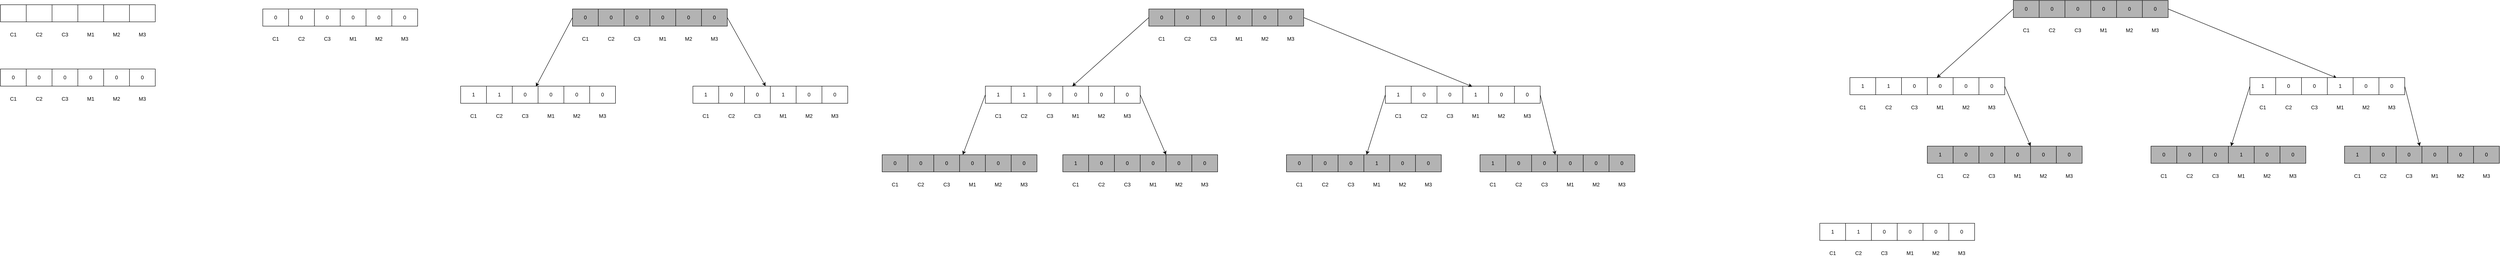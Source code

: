<mxfile version="13.6.10" type="device"><diagram id="_tMiCulILmgPfJ1saNCQ" name="Page-1"><mxGraphModel dx="1182" dy="683" grid="1" gridSize="10" guides="1" tooltips="1" connect="1" arrows="1" fold="1" page="1" pageScale="1" pageWidth="850" pageHeight="1100" math="0" shadow="0"><root><mxCell id="0"/><mxCell id="1" parent="0"/><mxCell id="_PsksMnzU9gnnfThCCn--1" value="" style="shape=table;html=1;whiteSpace=wrap;startSize=0;container=1;collapsible=0;childLayout=tableLayout;" vertex="1" parent="1"><mxGeometry x="260" y="120" width="360" height="40" as="geometry"/></mxCell><mxCell id="_PsksMnzU9gnnfThCCn--2" value="" style="shape=partialRectangle;html=1;whiteSpace=wrap;collapsible=0;dropTarget=0;pointerEvents=0;fillColor=none;top=0;left=0;bottom=0;right=0;points=[[0,0.5],[1,0.5]];portConstraint=eastwest;" vertex="1" parent="_PsksMnzU9gnnfThCCn--1"><mxGeometry width="360" height="40" as="geometry"/></mxCell><mxCell id="_PsksMnzU9gnnfThCCn--3" value="" style="shape=partialRectangle;html=1;whiteSpace=wrap;connectable=0;fillColor=none;top=0;left=0;bottom=0;right=0;overflow=hidden;" vertex="1" parent="_PsksMnzU9gnnfThCCn--2"><mxGeometry width="60" height="40" as="geometry"/></mxCell><mxCell id="_PsksMnzU9gnnfThCCn--4" value="" style="shape=partialRectangle;html=1;whiteSpace=wrap;connectable=0;fillColor=none;top=0;left=0;bottom=0;right=0;overflow=hidden;" vertex="1" parent="_PsksMnzU9gnnfThCCn--2"><mxGeometry x="60" width="60" height="40" as="geometry"/></mxCell><mxCell id="_PsksMnzU9gnnfThCCn--5" value="" style="shape=partialRectangle;html=1;whiteSpace=wrap;connectable=0;fillColor=none;top=0;left=0;bottom=0;right=0;overflow=hidden;" vertex="1" parent="_PsksMnzU9gnnfThCCn--2"><mxGeometry x="120" width="60" height="40" as="geometry"/></mxCell><mxCell id="_PsksMnzU9gnnfThCCn--14" style="shape=partialRectangle;html=1;whiteSpace=wrap;connectable=0;fillColor=none;top=0;left=0;bottom=0;right=0;overflow=hidden;" vertex="1" parent="_PsksMnzU9gnnfThCCn--2"><mxGeometry x="180" width="60" height="40" as="geometry"/></mxCell><mxCell id="_PsksMnzU9gnnfThCCn--15" style="shape=partialRectangle;html=1;whiteSpace=wrap;connectable=0;fillColor=none;top=0;left=0;bottom=0;right=0;overflow=hidden;" vertex="1" parent="_PsksMnzU9gnnfThCCn--2"><mxGeometry x="240" width="60" height="40" as="geometry"/></mxCell><mxCell id="_PsksMnzU9gnnfThCCn--16" style="shape=partialRectangle;html=1;whiteSpace=wrap;connectable=0;fillColor=none;top=0;left=0;bottom=0;right=0;overflow=hidden;" vertex="1" parent="_PsksMnzU9gnnfThCCn--2"><mxGeometry x="300" width="60" height="40" as="geometry"/></mxCell><mxCell id="_PsksMnzU9gnnfThCCn--17" value="C1" style="text;html=1;strokeColor=none;fillColor=none;align=center;verticalAlign=middle;whiteSpace=wrap;rounded=0;" vertex="1" parent="1"><mxGeometry x="270" y="180" width="40" height="20" as="geometry"/></mxCell><mxCell id="_PsksMnzU9gnnfThCCn--18" value="C2" style="text;html=1;strokeColor=none;fillColor=none;align=center;verticalAlign=middle;whiteSpace=wrap;rounded=0;" vertex="1" parent="1"><mxGeometry x="330" y="180" width="40" height="20" as="geometry"/></mxCell><mxCell id="_PsksMnzU9gnnfThCCn--19" value="C3" style="text;html=1;strokeColor=none;fillColor=none;align=center;verticalAlign=middle;whiteSpace=wrap;rounded=0;" vertex="1" parent="1"><mxGeometry x="390" y="180" width="40" height="20" as="geometry"/></mxCell><mxCell id="_PsksMnzU9gnnfThCCn--20" value="M1" style="text;html=1;strokeColor=none;fillColor=none;align=center;verticalAlign=middle;whiteSpace=wrap;rounded=0;" vertex="1" parent="1"><mxGeometry x="450" y="180" width="40" height="20" as="geometry"/></mxCell><mxCell id="_PsksMnzU9gnnfThCCn--21" value="M2" style="text;html=1;strokeColor=none;fillColor=none;align=center;verticalAlign=middle;whiteSpace=wrap;rounded=0;" vertex="1" parent="1"><mxGeometry x="510" y="180" width="40" height="20" as="geometry"/></mxCell><mxCell id="_PsksMnzU9gnnfThCCn--22" value="M3" style="text;html=1;strokeColor=none;fillColor=none;align=center;verticalAlign=middle;whiteSpace=wrap;rounded=0;" vertex="1" parent="1"><mxGeometry x="570" y="180" width="40" height="20" as="geometry"/></mxCell><mxCell id="_PsksMnzU9gnnfThCCn--33" value="C1" style="text;html=1;strokeColor=none;fillColor=none;align=center;verticalAlign=middle;whiteSpace=wrap;rounded=0;" vertex="1" parent="1"><mxGeometry x="880" y="190" width="40" height="20" as="geometry"/></mxCell><mxCell id="_PsksMnzU9gnnfThCCn--34" value="C2" style="text;html=1;strokeColor=none;fillColor=none;align=center;verticalAlign=middle;whiteSpace=wrap;rounded=0;" vertex="1" parent="1"><mxGeometry x="940" y="190" width="40" height="20" as="geometry"/></mxCell><mxCell id="_PsksMnzU9gnnfThCCn--35" value="C3" style="text;html=1;strokeColor=none;fillColor=none;align=center;verticalAlign=middle;whiteSpace=wrap;rounded=0;" vertex="1" parent="1"><mxGeometry x="1000" y="190" width="40" height="20" as="geometry"/></mxCell><mxCell id="_PsksMnzU9gnnfThCCn--36" value="M1" style="text;html=1;strokeColor=none;fillColor=none;align=center;verticalAlign=middle;whiteSpace=wrap;rounded=0;" vertex="1" parent="1"><mxGeometry x="1060" y="190" width="40" height="20" as="geometry"/></mxCell><mxCell id="_PsksMnzU9gnnfThCCn--37" value="M2" style="text;html=1;strokeColor=none;fillColor=none;align=center;verticalAlign=middle;whiteSpace=wrap;rounded=0;" vertex="1" parent="1"><mxGeometry x="1120" y="190" width="40" height="20" as="geometry"/></mxCell><mxCell id="_PsksMnzU9gnnfThCCn--38" value="M3" style="text;html=1;strokeColor=none;fillColor=none;align=center;verticalAlign=middle;whiteSpace=wrap;rounded=0;" vertex="1" parent="1"><mxGeometry x="1180" y="190" width="40" height="20" as="geometry"/></mxCell><mxCell id="_PsksMnzU9gnnfThCCn--25" value="" style="shape=table;html=1;whiteSpace=wrap;startSize=0;container=1;collapsible=0;childLayout=tableLayout;" vertex="1" parent="1"><mxGeometry x="870" y="130" width="360" height="40" as="geometry"/></mxCell><mxCell id="_PsksMnzU9gnnfThCCn--26" value="" style="shape=partialRectangle;html=1;whiteSpace=wrap;collapsible=0;dropTarget=0;pointerEvents=0;fillColor=none;top=0;left=0;bottom=0;right=0;points=[[0,0.5],[1,0.5]];portConstraint=eastwest;" vertex="1" parent="_PsksMnzU9gnnfThCCn--25"><mxGeometry width="360" height="40" as="geometry"/></mxCell><mxCell id="_PsksMnzU9gnnfThCCn--27" value="0" style="shape=partialRectangle;html=1;whiteSpace=wrap;connectable=0;fillColor=none;top=0;left=0;bottom=0;right=0;overflow=hidden;" vertex="1" parent="_PsksMnzU9gnnfThCCn--26"><mxGeometry width="60" height="40" as="geometry"/></mxCell><mxCell id="_PsksMnzU9gnnfThCCn--28" value="0" style="shape=partialRectangle;html=1;whiteSpace=wrap;connectable=0;fillColor=none;top=0;left=0;bottom=0;right=0;overflow=hidden;" vertex="1" parent="_PsksMnzU9gnnfThCCn--26"><mxGeometry x="60" width="60" height="40" as="geometry"/></mxCell><mxCell id="_PsksMnzU9gnnfThCCn--29" value="0" style="shape=partialRectangle;html=1;whiteSpace=wrap;connectable=0;fillColor=none;top=0;left=0;bottom=0;right=0;overflow=hidden;" vertex="1" parent="_PsksMnzU9gnnfThCCn--26"><mxGeometry x="120" width="60" height="40" as="geometry"/></mxCell><mxCell id="_PsksMnzU9gnnfThCCn--30" value="0" style="shape=partialRectangle;html=1;whiteSpace=wrap;connectable=0;fillColor=none;top=0;left=0;bottom=0;right=0;overflow=hidden;" vertex="1" parent="_PsksMnzU9gnnfThCCn--26"><mxGeometry x="180" width="60" height="40" as="geometry"/></mxCell><mxCell id="_PsksMnzU9gnnfThCCn--31" value="0" style="shape=partialRectangle;html=1;whiteSpace=wrap;connectable=0;fillColor=none;top=0;left=0;bottom=0;right=0;overflow=hidden;" vertex="1" parent="_PsksMnzU9gnnfThCCn--26"><mxGeometry x="240" width="60" height="40" as="geometry"/></mxCell><mxCell id="_PsksMnzU9gnnfThCCn--32" value="0" style="shape=partialRectangle;html=1;whiteSpace=wrap;connectable=0;fillColor=none;top=0;left=0;bottom=0;right=0;overflow=hidden;" vertex="1" parent="_PsksMnzU9gnnfThCCn--26"><mxGeometry x="300" width="60" height="40" as="geometry"/></mxCell><mxCell id="_PsksMnzU9gnnfThCCn--39" value="C1" style="text;html=1;strokeColor=none;fillColor=none;align=center;verticalAlign=middle;whiteSpace=wrap;rounded=0;" vertex="1" parent="1"><mxGeometry x="270" y="330" width="40" height="20" as="geometry"/></mxCell><mxCell id="_PsksMnzU9gnnfThCCn--40" value="C2" style="text;html=1;strokeColor=none;fillColor=none;align=center;verticalAlign=middle;whiteSpace=wrap;rounded=0;" vertex="1" parent="1"><mxGeometry x="330" y="330" width="40" height="20" as="geometry"/></mxCell><mxCell id="_PsksMnzU9gnnfThCCn--41" value="C3" style="text;html=1;strokeColor=none;fillColor=none;align=center;verticalAlign=middle;whiteSpace=wrap;rounded=0;" vertex="1" parent="1"><mxGeometry x="390" y="330" width="40" height="20" as="geometry"/></mxCell><mxCell id="_PsksMnzU9gnnfThCCn--42" value="M1" style="text;html=1;strokeColor=none;fillColor=none;align=center;verticalAlign=middle;whiteSpace=wrap;rounded=0;" vertex="1" parent="1"><mxGeometry x="450" y="330" width="40" height="20" as="geometry"/></mxCell><mxCell id="_PsksMnzU9gnnfThCCn--43" value="M2" style="text;html=1;strokeColor=none;fillColor=none;align=center;verticalAlign=middle;whiteSpace=wrap;rounded=0;" vertex="1" parent="1"><mxGeometry x="510" y="330" width="40" height="20" as="geometry"/></mxCell><mxCell id="_PsksMnzU9gnnfThCCn--44" value="M3" style="text;html=1;strokeColor=none;fillColor=none;align=center;verticalAlign=middle;whiteSpace=wrap;rounded=0;" vertex="1" parent="1"><mxGeometry x="570" y="330" width="40" height="20" as="geometry"/></mxCell><mxCell id="_PsksMnzU9gnnfThCCn--45" value="" style="shape=table;html=1;whiteSpace=wrap;startSize=0;container=1;collapsible=0;childLayout=tableLayout;" vertex="1" parent="1"><mxGeometry x="260" y="270" width="360" height="40" as="geometry"/></mxCell><mxCell id="_PsksMnzU9gnnfThCCn--46" value="" style="shape=partialRectangle;html=1;whiteSpace=wrap;collapsible=0;dropTarget=0;pointerEvents=0;fillColor=none;top=0;left=0;bottom=0;right=0;points=[[0,0.5],[1,0.5]];portConstraint=eastwest;" vertex="1" parent="_PsksMnzU9gnnfThCCn--45"><mxGeometry width="360" height="40" as="geometry"/></mxCell><mxCell id="_PsksMnzU9gnnfThCCn--47" value="0" style="shape=partialRectangle;html=1;whiteSpace=wrap;connectable=0;fillColor=none;top=0;left=0;bottom=0;right=0;overflow=hidden;" vertex="1" parent="_PsksMnzU9gnnfThCCn--46"><mxGeometry width="60" height="40" as="geometry"/></mxCell><mxCell id="_PsksMnzU9gnnfThCCn--48" value="0" style="shape=partialRectangle;html=1;whiteSpace=wrap;connectable=0;fillColor=none;top=0;left=0;bottom=0;right=0;overflow=hidden;" vertex="1" parent="_PsksMnzU9gnnfThCCn--46"><mxGeometry x="60" width="60" height="40" as="geometry"/></mxCell><mxCell id="_PsksMnzU9gnnfThCCn--49" value="0" style="shape=partialRectangle;html=1;whiteSpace=wrap;connectable=0;fillColor=none;top=0;left=0;bottom=0;right=0;overflow=hidden;" vertex="1" parent="_PsksMnzU9gnnfThCCn--46"><mxGeometry x="120" width="60" height="40" as="geometry"/></mxCell><mxCell id="_PsksMnzU9gnnfThCCn--50" value="0" style="shape=partialRectangle;html=1;whiteSpace=wrap;connectable=0;fillColor=none;top=0;left=0;bottom=0;right=0;overflow=hidden;" vertex="1" parent="_PsksMnzU9gnnfThCCn--46"><mxGeometry x="180" width="60" height="40" as="geometry"/></mxCell><mxCell id="_PsksMnzU9gnnfThCCn--51" value="0" style="shape=partialRectangle;html=1;whiteSpace=wrap;connectable=0;fillColor=none;top=0;left=0;bottom=0;right=0;overflow=hidden;" vertex="1" parent="_PsksMnzU9gnnfThCCn--46"><mxGeometry x="240" width="60" height="40" as="geometry"/></mxCell><mxCell id="_PsksMnzU9gnnfThCCn--52" value="0" style="shape=partialRectangle;html=1;whiteSpace=wrap;connectable=0;fillColor=none;top=0;left=0;bottom=0;right=0;overflow=hidden;" vertex="1" parent="_PsksMnzU9gnnfThCCn--46"><mxGeometry x="300" width="60" height="40" as="geometry"/></mxCell><mxCell id="_PsksMnzU9gnnfThCCn--53" value="C1" style="text;html=1;strokeColor=none;fillColor=none;align=center;verticalAlign=middle;whiteSpace=wrap;rounded=0;" vertex="1" parent="1"><mxGeometry x="1600" y="190" width="40" height="20" as="geometry"/></mxCell><mxCell id="_PsksMnzU9gnnfThCCn--54" value="C2" style="text;html=1;strokeColor=none;fillColor=none;align=center;verticalAlign=middle;whiteSpace=wrap;rounded=0;" vertex="1" parent="1"><mxGeometry x="1660" y="190" width="40" height="20" as="geometry"/></mxCell><mxCell id="_PsksMnzU9gnnfThCCn--55" value="C3" style="text;html=1;strokeColor=none;fillColor=none;align=center;verticalAlign=middle;whiteSpace=wrap;rounded=0;" vertex="1" parent="1"><mxGeometry x="1720" y="190" width="40" height="20" as="geometry"/></mxCell><mxCell id="_PsksMnzU9gnnfThCCn--56" value="M1" style="text;html=1;strokeColor=none;fillColor=none;align=center;verticalAlign=middle;whiteSpace=wrap;rounded=0;" vertex="1" parent="1"><mxGeometry x="1780" y="190" width="40" height="20" as="geometry"/></mxCell><mxCell id="_PsksMnzU9gnnfThCCn--57" value="M2" style="text;html=1;strokeColor=none;fillColor=none;align=center;verticalAlign=middle;whiteSpace=wrap;rounded=0;" vertex="1" parent="1"><mxGeometry x="1840" y="190" width="40" height="20" as="geometry"/></mxCell><mxCell id="_PsksMnzU9gnnfThCCn--58" value="M3" style="text;html=1;strokeColor=none;fillColor=none;align=center;verticalAlign=middle;whiteSpace=wrap;rounded=0;" vertex="1" parent="1"><mxGeometry x="1900" y="190" width="40" height="20" as="geometry"/></mxCell><mxCell id="_PsksMnzU9gnnfThCCn--67" value="C1" style="text;html=1;strokeColor=none;fillColor=none;align=center;verticalAlign=middle;whiteSpace=wrap;rounded=0;" vertex="1" parent="1"><mxGeometry x="1340" y="370" width="40" height="20" as="geometry"/></mxCell><mxCell id="_PsksMnzU9gnnfThCCn--68" value="C2" style="text;html=1;strokeColor=none;fillColor=none;align=center;verticalAlign=middle;whiteSpace=wrap;rounded=0;" vertex="1" parent="1"><mxGeometry x="1400" y="370" width="40" height="20" as="geometry"/></mxCell><mxCell id="_PsksMnzU9gnnfThCCn--69" value="C3" style="text;html=1;strokeColor=none;fillColor=none;align=center;verticalAlign=middle;whiteSpace=wrap;rounded=0;" vertex="1" parent="1"><mxGeometry x="1460" y="370" width="40" height="20" as="geometry"/></mxCell><mxCell id="_PsksMnzU9gnnfThCCn--70" value="M1" style="text;html=1;strokeColor=none;fillColor=none;align=center;verticalAlign=middle;whiteSpace=wrap;rounded=0;" vertex="1" parent="1"><mxGeometry x="1520" y="370" width="40" height="20" as="geometry"/></mxCell><mxCell id="_PsksMnzU9gnnfThCCn--71" value="M2" style="text;html=1;strokeColor=none;fillColor=none;align=center;verticalAlign=middle;whiteSpace=wrap;rounded=0;" vertex="1" parent="1"><mxGeometry x="1580" y="370" width="40" height="20" as="geometry"/></mxCell><mxCell id="_PsksMnzU9gnnfThCCn--72" value="M3" style="text;html=1;strokeColor=none;fillColor=none;align=center;verticalAlign=middle;whiteSpace=wrap;rounded=0;" vertex="1" parent="1"><mxGeometry x="1640" y="370" width="40" height="20" as="geometry"/></mxCell><mxCell id="_PsksMnzU9gnnfThCCn--59" value="" style="shape=table;html=1;whiteSpace=wrap;startSize=0;container=1;collapsible=0;childLayout=tableLayout;fillColor=#B3B3B3;" vertex="1" parent="1"><mxGeometry x="1590" y="130" width="360" height="40" as="geometry"/></mxCell><mxCell id="_PsksMnzU9gnnfThCCn--60" value="" style="shape=partialRectangle;html=1;whiteSpace=wrap;collapsible=0;dropTarget=0;pointerEvents=0;fillColor=none;top=0;left=0;bottom=0;right=0;points=[[0,0.5],[1,0.5]];portConstraint=eastwest;" vertex="1" parent="_PsksMnzU9gnnfThCCn--59"><mxGeometry width="360" height="40" as="geometry"/></mxCell><mxCell id="_PsksMnzU9gnnfThCCn--61" value="0" style="shape=partialRectangle;html=1;whiteSpace=wrap;connectable=0;fillColor=none;top=0;left=0;bottom=0;right=0;overflow=hidden;" vertex="1" parent="_PsksMnzU9gnnfThCCn--60"><mxGeometry width="60" height="40" as="geometry"/></mxCell><mxCell id="_PsksMnzU9gnnfThCCn--62" value="0" style="shape=partialRectangle;html=1;whiteSpace=wrap;connectable=0;fillColor=none;top=0;left=0;bottom=0;right=0;overflow=hidden;" vertex="1" parent="_PsksMnzU9gnnfThCCn--60"><mxGeometry x="60" width="60" height="40" as="geometry"/></mxCell><mxCell id="_PsksMnzU9gnnfThCCn--63" value="0" style="shape=partialRectangle;html=1;whiteSpace=wrap;connectable=0;fillColor=none;top=0;left=0;bottom=0;right=0;overflow=hidden;" vertex="1" parent="_PsksMnzU9gnnfThCCn--60"><mxGeometry x="120" width="60" height="40" as="geometry"/></mxCell><mxCell id="_PsksMnzU9gnnfThCCn--64" value="0" style="shape=partialRectangle;html=1;whiteSpace=wrap;connectable=0;fillColor=none;top=0;left=0;bottom=0;right=0;overflow=hidden;" vertex="1" parent="_PsksMnzU9gnnfThCCn--60"><mxGeometry x="180" width="60" height="40" as="geometry"/></mxCell><mxCell id="_PsksMnzU9gnnfThCCn--65" value="0" style="shape=partialRectangle;html=1;whiteSpace=wrap;connectable=0;fillColor=none;top=0;left=0;bottom=0;right=0;overflow=hidden;" vertex="1" parent="_PsksMnzU9gnnfThCCn--60"><mxGeometry x="240" width="60" height="40" as="geometry"/></mxCell><mxCell id="_PsksMnzU9gnnfThCCn--66" value="0" style="shape=partialRectangle;html=1;whiteSpace=wrap;connectable=0;fillColor=none;top=0;left=0;bottom=0;right=0;overflow=hidden;" vertex="1" parent="_PsksMnzU9gnnfThCCn--60"><mxGeometry x="300" width="60" height="40" as="geometry"/></mxCell><mxCell id="_PsksMnzU9gnnfThCCn--73" value="" style="shape=table;html=1;whiteSpace=wrap;startSize=0;container=1;collapsible=0;childLayout=tableLayout;" vertex="1" parent="1"><mxGeometry x="1330" y="310" width="360" height="40" as="geometry"/></mxCell><mxCell id="_PsksMnzU9gnnfThCCn--74" value="" style="shape=partialRectangle;html=1;whiteSpace=wrap;collapsible=0;dropTarget=0;pointerEvents=0;fillColor=none;top=0;left=0;bottom=0;right=0;points=[[0,0.5],[1,0.5]];portConstraint=eastwest;" vertex="1" parent="_PsksMnzU9gnnfThCCn--73"><mxGeometry width="360" height="40" as="geometry"/></mxCell><mxCell id="_PsksMnzU9gnnfThCCn--75" value="1" style="shape=partialRectangle;html=1;whiteSpace=wrap;connectable=0;fillColor=none;top=0;left=0;bottom=0;right=0;overflow=hidden;" vertex="1" parent="_PsksMnzU9gnnfThCCn--74"><mxGeometry width="60" height="40" as="geometry"/></mxCell><mxCell id="_PsksMnzU9gnnfThCCn--76" value="1" style="shape=partialRectangle;html=1;whiteSpace=wrap;connectable=0;fillColor=none;top=0;left=0;bottom=0;right=0;overflow=hidden;" vertex="1" parent="_PsksMnzU9gnnfThCCn--74"><mxGeometry x="60" width="60" height="40" as="geometry"/></mxCell><mxCell id="_PsksMnzU9gnnfThCCn--77" value="0" style="shape=partialRectangle;html=1;whiteSpace=wrap;connectable=0;fillColor=none;top=0;left=0;bottom=0;right=0;overflow=hidden;" vertex="1" parent="_PsksMnzU9gnnfThCCn--74"><mxGeometry x="120" width="60" height="40" as="geometry"/></mxCell><mxCell id="_PsksMnzU9gnnfThCCn--78" value="0" style="shape=partialRectangle;html=1;whiteSpace=wrap;connectable=0;fillColor=none;top=0;left=0;bottom=0;right=0;overflow=hidden;" vertex="1" parent="_PsksMnzU9gnnfThCCn--74"><mxGeometry x="180" width="60" height="40" as="geometry"/></mxCell><mxCell id="_PsksMnzU9gnnfThCCn--79" value="0" style="shape=partialRectangle;html=1;whiteSpace=wrap;connectable=0;fillColor=none;top=0;left=0;bottom=0;right=0;overflow=hidden;" vertex="1" parent="_PsksMnzU9gnnfThCCn--74"><mxGeometry x="240" width="60" height="40" as="geometry"/></mxCell><mxCell id="_PsksMnzU9gnnfThCCn--80" value="0" style="shape=partialRectangle;html=1;whiteSpace=wrap;connectable=0;fillColor=none;top=0;left=0;bottom=0;right=0;overflow=hidden;" vertex="1" parent="_PsksMnzU9gnnfThCCn--74"><mxGeometry x="300" width="60" height="40" as="geometry"/></mxCell><mxCell id="_PsksMnzU9gnnfThCCn--81" value="C1" style="text;html=1;strokeColor=none;fillColor=none;align=center;verticalAlign=middle;whiteSpace=wrap;rounded=0;" vertex="1" parent="1"><mxGeometry x="1880" y="370" width="40" height="20" as="geometry"/></mxCell><mxCell id="_PsksMnzU9gnnfThCCn--82" value="C2" style="text;html=1;strokeColor=none;fillColor=none;align=center;verticalAlign=middle;whiteSpace=wrap;rounded=0;" vertex="1" parent="1"><mxGeometry x="1940" y="370" width="40" height="20" as="geometry"/></mxCell><mxCell id="_PsksMnzU9gnnfThCCn--83" value="C3" style="text;html=1;strokeColor=none;fillColor=none;align=center;verticalAlign=middle;whiteSpace=wrap;rounded=0;" vertex="1" parent="1"><mxGeometry x="2000" y="370" width="40" height="20" as="geometry"/></mxCell><mxCell id="_PsksMnzU9gnnfThCCn--84" value="M1" style="text;html=1;strokeColor=none;fillColor=none;align=center;verticalAlign=middle;whiteSpace=wrap;rounded=0;" vertex="1" parent="1"><mxGeometry x="2060" y="370" width="40" height="20" as="geometry"/></mxCell><mxCell id="_PsksMnzU9gnnfThCCn--85" value="M2" style="text;html=1;strokeColor=none;fillColor=none;align=center;verticalAlign=middle;whiteSpace=wrap;rounded=0;" vertex="1" parent="1"><mxGeometry x="2120" y="370" width="40" height="20" as="geometry"/></mxCell><mxCell id="_PsksMnzU9gnnfThCCn--86" value="M3" style="text;html=1;strokeColor=none;fillColor=none;align=center;verticalAlign=middle;whiteSpace=wrap;rounded=0;" vertex="1" parent="1"><mxGeometry x="2180" y="370" width="40" height="20" as="geometry"/></mxCell><mxCell id="_PsksMnzU9gnnfThCCn--87" value="" style="shape=table;html=1;whiteSpace=wrap;startSize=0;container=1;collapsible=0;childLayout=tableLayout;" vertex="1" parent="1"><mxGeometry x="1870" y="310" width="360" height="40" as="geometry"/></mxCell><mxCell id="_PsksMnzU9gnnfThCCn--88" value="" style="shape=partialRectangle;html=1;whiteSpace=wrap;collapsible=0;dropTarget=0;pointerEvents=0;fillColor=none;top=0;left=0;bottom=0;right=0;points=[[0,0.5],[1,0.5]];portConstraint=eastwest;" vertex="1" parent="_PsksMnzU9gnnfThCCn--87"><mxGeometry width="360" height="40" as="geometry"/></mxCell><mxCell id="_PsksMnzU9gnnfThCCn--89" value="1" style="shape=partialRectangle;html=1;whiteSpace=wrap;connectable=0;fillColor=none;top=0;left=0;bottom=0;right=0;overflow=hidden;" vertex="1" parent="_PsksMnzU9gnnfThCCn--88"><mxGeometry width="60" height="40" as="geometry"/></mxCell><mxCell id="_PsksMnzU9gnnfThCCn--90" value="0" style="shape=partialRectangle;html=1;whiteSpace=wrap;connectable=0;fillColor=none;top=0;left=0;bottom=0;right=0;overflow=hidden;" vertex="1" parent="_PsksMnzU9gnnfThCCn--88"><mxGeometry x="60" width="60" height="40" as="geometry"/></mxCell><mxCell id="_PsksMnzU9gnnfThCCn--91" value="0" style="shape=partialRectangle;html=1;whiteSpace=wrap;connectable=0;fillColor=none;top=0;left=0;bottom=0;right=0;overflow=hidden;" vertex="1" parent="_PsksMnzU9gnnfThCCn--88"><mxGeometry x="120" width="60" height="40" as="geometry"/></mxCell><mxCell id="_PsksMnzU9gnnfThCCn--92" value="1" style="shape=partialRectangle;html=1;whiteSpace=wrap;connectable=0;fillColor=none;top=0;left=0;bottom=0;right=0;overflow=hidden;" vertex="1" parent="_PsksMnzU9gnnfThCCn--88"><mxGeometry x="180" width="60" height="40" as="geometry"/></mxCell><mxCell id="_PsksMnzU9gnnfThCCn--93" value="0" style="shape=partialRectangle;html=1;whiteSpace=wrap;connectable=0;fillColor=none;top=0;left=0;bottom=0;right=0;overflow=hidden;" vertex="1" parent="_PsksMnzU9gnnfThCCn--88"><mxGeometry x="240" width="60" height="40" as="geometry"/></mxCell><mxCell id="_PsksMnzU9gnnfThCCn--94" value="0" style="shape=partialRectangle;html=1;whiteSpace=wrap;connectable=0;fillColor=none;top=0;left=0;bottom=0;right=0;overflow=hidden;" vertex="1" parent="_PsksMnzU9gnnfThCCn--88"><mxGeometry x="300" width="60" height="40" as="geometry"/></mxCell><mxCell id="_PsksMnzU9gnnfThCCn--95" value="C1" style="text;html=1;strokeColor=none;fillColor=none;align=center;verticalAlign=middle;whiteSpace=wrap;rounded=0;" vertex="1" parent="1"><mxGeometry x="2940" y="190" width="40" height="20" as="geometry"/></mxCell><mxCell id="_PsksMnzU9gnnfThCCn--96" value="C2" style="text;html=1;strokeColor=none;fillColor=none;align=center;verticalAlign=middle;whiteSpace=wrap;rounded=0;" vertex="1" parent="1"><mxGeometry x="3000" y="190" width="40" height="20" as="geometry"/></mxCell><mxCell id="_PsksMnzU9gnnfThCCn--97" value="C3" style="text;html=1;strokeColor=none;fillColor=none;align=center;verticalAlign=middle;whiteSpace=wrap;rounded=0;" vertex="1" parent="1"><mxGeometry x="3060" y="190" width="40" height="20" as="geometry"/></mxCell><mxCell id="_PsksMnzU9gnnfThCCn--98" value="M1" style="text;html=1;strokeColor=none;fillColor=none;align=center;verticalAlign=middle;whiteSpace=wrap;rounded=0;" vertex="1" parent="1"><mxGeometry x="3120" y="190" width="40" height="20" as="geometry"/></mxCell><mxCell id="_PsksMnzU9gnnfThCCn--99" value="M2" style="text;html=1;strokeColor=none;fillColor=none;align=center;verticalAlign=middle;whiteSpace=wrap;rounded=0;" vertex="1" parent="1"><mxGeometry x="3180" y="190" width="40" height="20" as="geometry"/></mxCell><mxCell id="_PsksMnzU9gnnfThCCn--100" value="M3" style="text;html=1;strokeColor=none;fillColor=none;align=center;verticalAlign=middle;whiteSpace=wrap;rounded=0;" vertex="1" parent="1"><mxGeometry x="3240" y="190" width="40" height="20" as="geometry"/></mxCell><mxCell id="_PsksMnzU9gnnfThCCn--101" value="C1" style="text;html=1;strokeColor=none;fillColor=none;align=center;verticalAlign=middle;whiteSpace=wrap;rounded=0;" vertex="1" parent="1"><mxGeometry x="2560" y="370" width="40" height="20" as="geometry"/></mxCell><mxCell id="_PsksMnzU9gnnfThCCn--102" value="C2" style="text;html=1;strokeColor=none;fillColor=none;align=center;verticalAlign=middle;whiteSpace=wrap;rounded=0;" vertex="1" parent="1"><mxGeometry x="2620" y="370" width="40" height="20" as="geometry"/></mxCell><mxCell id="_PsksMnzU9gnnfThCCn--103" value="C3" style="text;html=1;strokeColor=none;fillColor=none;align=center;verticalAlign=middle;whiteSpace=wrap;rounded=0;" vertex="1" parent="1"><mxGeometry x="2680" y="370" width="40" height="20" as="geometry"/></mxCell><mxCell id="_PsksMnzU9gnnfThCCn--104" value="M1" style="text;html=1;strokeColor=none;fillColor=none;align=center;verticalAlign=middle;whiteSpace=wrap;rounded=0;" vertex="1" parent="1"><mxGeometry x="2740" y="370" width="40" height="20" as="geometry"/></mxCell><mxCell id="_PsksMnzU9gnnfThCCn--105" value="M2" style="text;html=1;strokeColor=none;fillColor=none;align=center;verticalAlign=middle;whiteSpace=wrap;rounded=0;" vertex="1" parent="1"><mxGeometry x="2800" y="370" width="40" height="20" as="geometry"/></mxCell><mxCell id="_PsksMnzU9gnnfThCCn--106" value="M3" style="text;html=1;strokeColor=none;fillColor=none;align=center;verticalAlign=middle;whiteSpace=wrap;rounded=0;" vertex="1" parent="1"><mxGeometry x="2860" y="370" width="40" height="20" as="geometry"/></mxCell><mxCell id="_PsksMnzU9gnnfThCCn--123" value="C1" style="text;html=1;strokeColor=none;fillColor=none;align=center;verticalAlign=middle;whiteSpace=wrap;rounded=0;" vertex="1" parent="1"><mxGeometry x="3490" y="370" width="40" height="20" as="geometry"/></mxCell><mxCell id="_PsksMnzU9gnnfThCCn--124" value="C2" style="text;html=1;strokeColor=none;fillColor=none;align=center;verticalAlign=middle;whiteSpace=wrap;rounded=0;" vertex="1" parent="1"><mxGeometry x="3550" y="370" width="40" height="20" as="geometry"/></mxCell><mxCell id="_PsksMnzU9gnnfThCCn--125" value="C3" style="text;html=1;strokeColor=none;fillColor=none;align=center;verticalAlign=middle;whiteSpace=wrap;rounded=0;" vertex="1" parent="1"><mxGeometry x="3610" y="370" width="40" height="20" as="geometry"/></mxCell><mxCell id="_PsksMnzU9gnnfThCCn--126" value="M1" style="text;html=1;strokeColor=none;fillColor=none;align=center;verticalAlign=middle;whiteSpace=wrap;rounded=0;" vertex="1" parent="1"><mxGeometry x="3670" y="370" width="40" height="20" as="geometry"/></mxCell><mxCell id="_PsksMnzU9gnnfThCCn--127" value="M2" style="text;html=1;strokeColor=none;fillColor=none;align=center;verticalAlign=middle;whiteSpace=wrap;rounded=0;" vertex="1" parent="1"><mxGeometry x="3730" y="370" width="40" height="20" as="geometry"/></mxCell><mxCell id="_PsksMnzU9gnnfThCCn--128" value="M3" style="text;html=1;strokeColor=none;fillColor=none;align=center;verticalAlign=middle;whiteSpace=wrap;rounded=0;" vertex="1" parent="1"><mxGeometry x="3790" y="370" width="40" height="20" as="geometry"/></mxCell><mxCell id="_PsksMnzU9gnnfThCCn--107" value="" style="shape=table;html=1;whiteSpace=wrap;startSize=0;container=1;collapsible=0;childLayout=tableLayout;fillColor=#B3B3B3;" vertex="1" parent="1"><mxGeometry x="2930" y="130" width="360" height="40" as="geometry"/></mxCell><mxCell id="_PsksMnzU9gnnfThCCn--108" value="" style="shape=partialRectangle;html=1;whiteSpace=wrap;collapsible=0;dropTarget=0;pointerEvents=0;fillColor=none;top=0;left=0;bottom=0;right=0;points=[[0,0.5],[1,0.5]];portConstraint=eastwest;" vertex="1" parent="_PsksMnzU9gnnfThCCn--107"><mxGeometry width="360" height="40" as="geometry"/></mxCell><mxCell id="_PsksMnzU9gnnfThCCn--109" value="0" style="shape=partialRectangle;html=1;whiteSpace=wrap;connectable=0;fillColor=none;top=0;left=0;bottom=0;right=0;overflow=hidden;" vertex="1" parent="_PsksMnzU9gnnfThCCn--108"><mxGeometry width="60" height="40" as="geometry"/></mxCell><mxCell id="_PsksMnzU9gnnfThCCn--110" value="0" style="shape=partialRectangle;html=1;whiteSpace=wrap;connectable=0;fillColor=none;top=0;left=0;bottom=0;right=0;overflow=hidden;" vertex="1" parent="_PsksMnzU9gnnfThCCn--108"><mxGeometry x="60" width="60" height="40" as="geometry"/></mxCell><mxCell id="_PsksMnzU9gnnfThCCn--111" value="0" style="shape=partialRectangle;html=1;whiteSpace=wrap;connectable=0;fillColor=none;top=0;left=0;bottom=0;right=0;overflow=hidden;" vertex="1" parent="_PsksMnzU9gnnfThCCn--108"><mxGeometry x="120" width="60" height="40" as="geometry"/></mxCell><mxCell id="_PsksMnzU9gnnfThCCn--112" value="0" style="shape=partialRectangle;html=1;whiteSpace=wrap;connectable=0;fillColor=none;top=0;left=0;bottom=0;right=0;overflow=hidden;" vertex="1" parent="_PsksMnzU9gnnfThCCn--108"><mxGeometry x="180" width="60" height="40" as="geometry"/></mxCell><mxCell id="_PsksMnzU9gnnfThCCn--113" value="0" style="shape=partialRectangle;html=1;whiteSpace=wrap;connectable=0;fillColor=none;top=0;left=0;bottom=0;right=0;overflow=hidden;" vertex="1" parent="_PsksMnzU9gnnfThCCn--108"><mxGeometry x="240" width="60" height="40" as="geometry"/></mxCell><mxCell id="_PsksMnzU9gnnfThCCn--114" value="0" style="shape=partialRectangle;html=1;whiteSpace=wrap;connectable=0;fillColor=none;top=0;left=0;bottom=0;right=0;overflow=hidden;" vertex="1" parent="_PsksMnzU9gnnfThCCn--108"><mxGeometry x="300" width="60" height="40" as="geometry"/></mxCell><mxCell id="_PsksMnzU9gnnfThCCn--137" value="C1" style="text;html=1;strokeColor=none;fillColor=none;align=center;verticalAlign=middle;whiteSpace=wrap;rounded=0;" vertex="1" parent="1"><mxGeometry x="2320" y="530" width="40" height="20" as="geometry"/></mxCell><mxCell id="_PsksMnzU9gnnfThCCn--138" value="C2" style="text;html=1;strokeColor=none;fillColor=none;align=center;verticalAlign=middle;whiteSpace=wrap;rounded=0;" vertex="1" parent="1"><mxGeometry x="2380" y="530" width="40" height="20" as="geometry"/></mxCell><mxCell id="_PsksMnzU9gnnfThCCn--139" value="C3" style="text;html=1;strokeColor=none;fillColor=none;align=center;verticalAlign=middle;whiteSpace=wrap;rounded=0;" vertex="1" parent="1"><mxGeometry x="2440" y="530" width="40" height="20" as="geometry"/></mxCell><mxCell id="_PsksMnzU9gnnfThCCn--140" value="M1" style="text;html=1;strokeColor=none;fillColor=none;align=center;verticalAlign=middle;whiteSpace=wrap;rounded=0;" vertex="1" parent="1"><mxGeometry x="2500" y="530" width="40" height="20" as="geometry"/></mxCell><mxCell id="_PsksMnzU9gnnfThCCn--141" value="M2" style="text;html=1;strokeColor=none;fillColor=none;align=center;verticalAlign=middle;whiteSpace=wrap;rounded=0;" vertex="1" parent="1"><mxGeometry x="2560" y="530" width="40" height="20" as="geometry"/></mxCell><mxCell id="_PsksMnzU9gnnfThCCn--142" value="M3" style="text;html=1;strokeColor=none;fillColor=none;align=center;verticalAlign=middle;whiteSpace=wrap;rounded=0;" vertex="1" parent="1"><mxGeometry x="2620" y="530" width="40" height="20" as="geometry"/></mxCell><mxCell id="_PsksMnzU9gnnfThCCn--151" value="C1" style="text;html=1;strokeColor=none;fillColor=none;align=center;verticalAlign=middle;whiteSpace=wrap;rounded=0;" vertex="1" parent="1"><mxGeometry x="2740" y="530" width="40" height="20" as="geometry"/></mxCell><mxCell id="_PsksMnzU9gnnfThCCn--152" value="C2" style="text;html=1;strokeColor=none;fillColor=none;align=center;verticalAlign=middle;whiteSpace=wrap;rounded=0;" vertex="1" parent="1"><mxGeometry x="2800" y="530" width="40" height="20" as="geometry"/></mxCell><mxCell id="_PsksMnzU9gnnfThCCn--153" value="C3" style="text;html=1;strokeColor=none;fillColor=none;align=center;verticalAlign=middle;whiteSpace=wrap;rounded=0;" vertex="1" parent="1"><mxGeometry x="2860" y="530" width="40" height="20" as="geometry"/></mxCell><mxCell id="_PsksMnzU9gnnfThCCn--154" value="M1" style="text;html=1;strokeColor=none;fillColor=none;align=center;verticalAlign=middle;whiteSpace=wrap;rounded=0;" vertex="1" parent="1"><mxGeometry x="2920" y="530" width="40" height="20" as="geometry"/></mxCell><mxCell id="_PsksMnzU9gnnfThCCn--155" value="M2" style="text;html=1;strokeColor=none;fillColor=none;align=center;verticalAlign=middle;whiteSpace=wrap;rounded=0;" vertex="1" parent="1"><mxGeometry x="2980" y="530" width="40" height="20" as="geometry"/></mxCell><mxCell id="_PsksMnzU9gnnfThCCn--156" value="M3" style="text;html=1;strokeColor=none;fillColor=none;align=center;verticalAlign=middle;whiteSpace=wrap;rounded=0;" vertex="1" parent="1"><mxGeometry x="3040" y="530" width="40" height="20" as="geometry"/></mxCell><mxCell id="_PsksMnzU9gnnfThCCn--115" value="" style="shape=table;html=1;whiteSpace=wrap;startSize=0;container=1;collapsible=0;childLayout=tableLayout;" vertex="1" parent="1"><mxGeometry x="2550" y="310" width="360" height="40" as="geometry"/></mxCell><mxCell id="_PsksMnzU9gnnfThCCn--116" value="" style="shape=partialRectangle;html=1;whiteSpace=wrap;collapsible=0;dropTarget=0;pointerEvents=0;fillColor=none;top=0;left=0;bottom=0;right=0;points=[[0,0.5],[1,0.5]];portConstraint=eastwest;" vertex="1" parent="_PsksMnzU9gnnfThCCn--115"><mxGeometry width="360" height="40" as="geometry"/></mxCell><mxCell id="_PsksMnzU9gnnfThCCn--117" value="1" style="shape=partialRectangle;html=1;whiteSpace=wrap;connectable=0;fillColor=none;top=0;left=0;bottom=0;right=0;overflow=hidden;" vertex="1" parent="_PsksMnzU9gnnfThCCn--116"><mxGeometry width="60" height="40" as="geometry"/></mxCell><mxCell id="_PsksMnzU9gnnfThCCn--118" value="1" style="shape=partialRectangle;html=1;whiteSpace=wrap;connectable=0;fillColor=none;top=0;left=0;bottom=0;right=0;overflow=hidden;" vertex="1" parent="_PsksMnzU9gnnfThCCn--116"><mxGeometry x="60" width="60" height="40" as="geometry"/></mxCell><mxCell id="_PsksMnzU9gnnfThCCn--119" value="0" style="shape=partialRectangle;html=1;whiteSpace=wrap;connectable=0;fillColor=none;top=0;left=0;bottom=0;right=0;overflow=hidden;" vertex="1" parent="_PsksMnzU9gnnfThCCn--116"><mxGeometry x="120" width="60" height="40" as="geometry"/></mxCell><mxCell id="_PsksMnzU9gnnfThCCn--120" value="0" style="shape=partialRectangle;html=1;whiteSpace=wrap;connectable=0;fillColor=none;top=0;left=0;bottom=0;right=0;overflow=hidden;" vertex="1" parent="_PsksMnzU9gnnfThCCn--116"><mxGeometry x="180" width="60" height="40" as="geometry"/></mxCell><mxCell id="_PsksMnzU9gnnfThCCn--121" value="0" style="shape=partialRectangle;html=1;whiteSpace=wrap;connectable=0;fillColor=none;top=0;left=0;bottom=0;right=0;overflow=hidden;" vertex="1" parent="_PsksMnzU9gnnfThCCn--116"><mxGeometry x="240" width="60" height="40" as="geometry"/></mxCell><mxCell id="_PsksMnzU9gnnfThCCn--122" value="0" style="shape=partialRectangle;html=1;whiteSpace=wrap;connectable=0;fillColor=none;top=0;left=0;bottom=0;right=0;overflow=hidden;" vertex="1" parent="_PsksMnzU9gnnfThCCn--116"><mxGeometry x="300" width="60" height="40" as="geometry"/></mxCell><mxCell id="_PsksMnzU9gnnfThCCn--143" value="" style="shape=table;html=1;whiteSpace=wrap;startSize=0;container=1;collapsible=0;childLayout=tableLayout;fillColor=#B3B3B3;" vertex="1" parent="1"><mxGeometry x="2310" y="470" width="360" height="40" as="geometry"/></mxCell><mxCell id="_PsksMnzU9gnnfThCCn--144" value="" style="shape=partialRectangle;html=1;whiteSpace=wrap;collapsible=0;dropTarget=0;pointerEvents=0;fillColor=none;top=0;left=0;bottom=0;right=0;points=[[0,0.5],[1,0.5]];portConstraint=eastwest;" vertex="1" parent="_PsksMnzU9gnnfThCCn--143"><mxGeometry width="360" height="40" as="geometry"/></mxCell><mxCell id="_PsksMnzU9gnnfThCCn--145" value="0" style="shape=partialRectangle;html=1;whiteSpace=wrap;connectable=0;fillColor=none;top=0;left=0;bottom=0;right=0;overflow=hidden;" vertex="1" parent="_PsksMnzU9gnnfThCCn--144"><mxGeometry width="60" height="40" as="geometry"/></mxCell><mxCell id="_PsksMnzU9gnnfThCCn--146" value="0" style="shape=partialRectangle;html=1;whiteSpace=wrap;connectable=0;fillColor=none;top=0;left=0;bottom=0;right=0;overflow=hidden;" vertex="1" parent="_PsksMnzU9gnnfThCCn--144"><mxGeometry x="60" width="60" height="40" as="geometry"/></mxCell><mxCell id="_PsksMnzU9gnnfThCCn--147" value="0" style="shape=partialRectangle;html=1;whiteSpace=wrap;connectable=0;fillColor=none;top=0;left=0;bottom=0;right=0;overflow=hidden;" vertex="1" parent="_PsksMnzU9gnnfThCCn--144"><mxGeometry x="120" width="60" height="40" as="geometry"/></mxCell><mxCell id="_PsksMnzU9gnnfThCCn--148" value="0" style="shape=partialRectangle;html=1;whiteSpace=wrap;connectable=0;fillColor=none;top=0;left=0;bottom=0;right=0;overflow=hidden;" vertex="1" parent="_PsksMnzU9gnnfThCCn--144"><mxGeometry x="180" width="60" height="40" as="geometry"/></mxCell><mxCell id="_PsksMnzU9gnnfThCCn--149" value="0" style="shape=partialRectangle;html=1;whiteSpace=wrap;connectable=0;fillColor=none;top=0;left=0;bottom=0;right=0;overflow=hidden;" vertex="1" parent="_PsksMnzU9gnnfThCCn--144"><mxGeometry x="240" width="60" height="40" as="geometry"/></mxCell><mxCell id="_PsksMnzU9gnnfThCCn--150" value="0" style="shape=partialRectangle;html=1;whiteSpace=wrap;connectable=0;fillColor=none;top=0;left=0;bottom=0;right=0;overflow=hidden;" vertex="1" parent="_PsksMnzU9gnnfThCCn--144"><mxGeometry x="300" width="60" height="40" as="geometry"/></mxCell><mxCell id="_PsksMnzU9gnnfThCCn--157" value="" style="shape=table;html=1;whiteSpace=wrap;startSize=0;container=1;collapsible=0;childLayout=tableLayout;fillColor=#B3B3B3;" vertex="1" parent="1"><mxGeometry x="2730" y="470" width="360" height="40" as="geometry"/></mxCell><mxCell id="_PsksMnzU9gnnfThCCn--158" value="" style="shape=partialRectangle;html=1;whiteSpace=wrap;collapsible=0;dropTarget=0;pointerEvents=0;fillColor=none;top=0;left=0;bottom=0;right=0;points=[[0,0.5],[1,0.5]];portConstraint=eastwest;" vertex="1" parent="_PsksMnzU9gnnfThCCn--157"><mxGeometry width="360" height="40" as="geometry"/></mxCell><mxCell id="_PsksMnzU9gnnfThCCn--159" value="1" style="shape=partialRectangle;html=1;whiteSpace=wrap;connectable=0;fillColor=none;top=0;left=0;bottom=0;right=0;overflow=hidden;" vertex="1" parent="_PsksMnzU9gnnfThCCn--158"><mxGeometry width="60" height="40" as="geometry"/></mxCell><mxCell id="_PsksMnzU9gnnfThCCn--160" value="0" style="shape=partialRectangle;html=1;whiteSpace=wrap;connectable=0;fillColor=none;top=0;left=0;bottom=0;right=0;overflow=hidden;" vertex="1" parent="_PsksMnzU9gnnfThCCn--158"><mxGeometry x="60" width="60" height="40" as="geometry"/></mxCell><mxCell id="_PsksMnzU9gnnfThCCn--161" value="0" style="shape=partialRectangle;html=1;whiteSpace=wrap;connectable=0;fillColor=none;top=0;left=0;bottom=0;right=0;overflow=hidden;" vertex="1" parent="_PsksMnzU9gnnfThCCn--158"><mxGeometry x="120" width="60" height="40" as="geometry"/></mxCell><mxCell id="_PsksMnzU9gnnfThCCn--162" value="0" style="shape=partialRectangle;html=1;whiteSpace=wrap;connectable=0;fillColor=none;top=0;left=0;bottom=0;right=0;overflow=hidden;" vertex="1" parent="_PsksMnzU9gnnfThCCn--158"><mxGeometry x="180" width="60" height="40" as="geometry"/></mxCell><mxCell id="_PsksMnzU9gnnfThCCn--163" value="0" style="shape=partialRectangle;html=1;whiteSpace=wrap;connectable=0;fillColor=none;top=0;left=0;bottom=0;right=0;overflow=hidden;" vertex="1" parent="_PsksMnzU9gnnfThCCn--158"><mxGeometry x="240" width="60" height="40" as="geometry"/></mxCell><mxCell id="_PsksMnzU9gnnfThCCn--164" value="0" style="shape=partialRectangle;html=1;whiteSpace=wrap;connectable=0;fillColor=none;top=0;left=0;bottom=0;right=0;overflow=hidden;" vertex="1" parent="_PsksMnzU9gnnfThCCn--158"><mxGeometry x="300" width="60" height="40" as="geometry"/></mxCell><mxCell id="_PsksMnzU9gnnfThCCn--165" value="C1" style="text;html=1;strokeColor=none;fillColor=none;align=center;verticalAlign=middle;whiteSpace=wrap;rounded=0;" vertex="1" parent="1"><mxGeometry x="3260" y="530" width="40" height="20" as="geometry"/></mxCell><mxCell id="_PsksMnzU9gnnfThCCn--166" value="C2" style="text;html=1;strokeColor=none;fillColor=none;align=center;verticalAlign=middle;whiteSpace=wrap;rounded=0;" vertex="1" parent="1"><mxGeometry x="3320" y="530" width="40" height="20" as="geometry"/></mxCell><mxCell id="_PsksMnzU9gnnfThCCn--167" value="C3" style="text;html=1;strokeColor=none;fillColor=none;align=center;verticalAlign=middle;whiteSpace=wrap;rounded=0;" vertex="1" parent="1"><mxGeometry x="3380" y="530" width="40" height="20" as="geometry"/></mxCell><mxCell id="_PsksMnzU9gnnfThCCn--168" value="M1" style="text;html=1;strokeColor=none;fillColor=none;align=center;verticalAlign=middle;whiteSpace=wrap;rounded=0;" vertex="1" parent="1"><mxGeometry x="3440" y="530" width="40" height="20" as="geometry"/></mxCell><mxCell id="_PsksMnzU9gnnfThCCn--169" value="M2" style="text;html=1;strokeColor=none;fillColor=none;align=center;verticalAlign=middle;whiteSpace=wrap;rounded=0;" vertex="1" parent="1"><mxGeometry x="3500" y="530" width="40" height="20" as="geometry"/></mxCell><mxCell id="_PsksMnzU9gnnfThCCn--170" value="M3" style="text;html=1;strokeColor=none;fillColor=none;align=center;verticalAlign=middle;whiteSpace=wrap;rounded=0;" vertex="1" parent="1"><mxGeometry x="3560" y="530" width="40" height="20" as="geometry"/></mxCell><mxCell id="_PsksMnzU9gnnfThCCn--171" value="" style="shape=table;html=1;whiteSpace=wrap;startSize=0;container=1;collapsible=0;childLayout=tableLayout;fillColor=#B3B3B3;" vertex="1" parent="1"><mxGeometry x="3250" y="470" width="360" height="40" as="geometry"/></mxCell><mxCell id="_PsksMnzU9gnnfThCCn--172" value="" style="shape=partialRectangle;html=1;whiteSpace=wrap;collapsible=0;dropTarget=0;pointerEvents=0;fillColor=none;top=0;left=0;bottom=0;right=0;points=[[0,0.5],[1,0.5]];portConstraint=eastwest;" vertex="1" parent="_PsksMnzU9gnnfThCCn--171"><mxGeometry width="360" height="40" as="geometry"/></mxCell><mxCell id="_PsksMnzU9gnnfThCCn--173" value="0" style="shape=partialRectangle;html=1;whiteSpace=wrap;connectable=0;fillColor=none;top=0;left=0;bottom=0;right=0;overflow=hidden;" vertex="1" parent="_PsksMnzU9gnnfThCCn--172"><mxGeometry width="60" height="40" as="geometry"/></mxCell><mxCell id="_PsksMnzU9gnnfThCCn--174" value="0" style="shape=partialRectangle;html=1;whiteSpace=wrap;connectable=0;fillColor=none;top=0;left=0;bottom=0;right=0;overflow=hidden;" vertex="1" parent="_PsksMnzU9gnnfThCCn--172"><mxGeometry x="60" width="60" height="40" as="geometry"/></mxCell><mxCell id="_PsksMnzU9gnnfThCCn--175" value="0" style="shape=partialRectangle;html=1;whiteSpace=wrap;connectable=0;fillColor=none;top=0;left=0;bottom=0;right=0;overflow=hidden;" vertex="1" parent="_PsksMnzU9gnnfThCCn--172"><mxGeometry x="120" width="60" height="40" as="geometry"/></mxCell><mxCell id="_PsksMnzU9gnnfThCCn--176" value="1" style="shape=partialRectangle;html=1;whiteSpace=wrap;connectable=0;fillColor=none;top=0;left=0;bottom=0;right=0;overflow=hidden;" vertex="1" parent="_PsksMnzU9gnnfThCCn--172"><mxGeometry x="180" width="60" height="40" as="geometry"/></mxCell><mxCell id="_PsksMnzU9gnnfThCCn--177" value="0" style="shape=partialRectangle;html=1;whiteSpace=wrap;connectable=0;fillColor=none;top=0;left=0;bottom=0;right=0;overflow=hidden;" vertex="1" parent="_PsksMnzU9gnnfThCCn--172"><mxGeometry x="240" width="60" height="40" as="geometry"/></mxCell><mxCell id="_PsksMnzU9gnnfThCCn--178" value="0" style="shape=partialRectangle;html=1;whiteSpace=wrap;connectable=0;fillColor=none;top=0;left=0;bottom=0;right=0;overflow=hidden;" vertex="1" parent="_PsksMnzU9gnnfThCCn--172"><mxGeometry x="300" width="60" height="40" as="geometry"/></mxCell><mxCell id="_PsksMnzU9gnnfThCCn--179" value="C1" style="text;html=1;strokeColor=none;fillColor=none;align=center;verticalAlign=middle;whiteSpace=wrap;rounded=0;" vertex="1" parent="1"><mxGeometry x="3710" y="530" width="40" height="20" as="geometry"/></mxCell><mxCell id="_PsksMnzU9gnnfThCCn--180" value="C2" style="text;html=1;strokeColor=none;fillColor=none;align=center;verticalAlign=middle;whiteSpace=wrap;rounded=0;" vertex="1" parent="1"><mxGeometry x="3770" y="530" width="40" height="20" as="geometry"/></mxCell><mxCell id="_PsksMnzU9gnnfThCCn--181" value="C3" style="text;html=1;strokeColor=none;fillColor=none;align=center;verticalAlign=middle;whiteSpace=wrap;rounded=0;" vertex="1" parent="1"><mxGeometry x="3830" y="530" width="40" height="20" as="geometry"/></mxCell><mxCell id="_PsksMnzU9gnnfThCCn--182" value="M1" style="text;html=1;strokeColor=none;fillColor=none;align=center;verticalAlign=middle;whiteSpace=wrap;rounded=0;" vertex="1" parent="1"><mxGeometry x="3890" y="530" width="40" height="20" as="geometry"/></mxCell><mxCell id="_PsksMnzU9gnnfThCCn--183" value="M2" style="text;html=1;strokeColor=none;fillColor=none;align=center;verticalAlign=middle;whiteSpace=wrap;rounded=0;" vertex="1" parent="1"><mxGeometry x="3950" y="530" width="40" height="20" as="geometry"/></mxCell><mxCell id="_PsksMnzU9gnnfThCCn--184" value="M3" style="text;html=1;strokeColor=none;fillColor=none;align=center;verticalAlign=middle;whiteSpace=wrap;rounded=0;" vertex="1" parent="1"><mxGeometry x="4010" y="530" width="40" height="20" as="geometry"/></mxCell><mxCell id="_PsksMnzU9gnnfThCCn--185" value="" style="shape=table;html=1;whiteSpace=wrap;startSize=0;container=1;collapsible=0;childLayout=tableLayout;fillColor=#B3B3B3;" vertex="1" parent="1"><mxGeometry x="3700" y="470" width="360" height="40" as="geometry"/></mxCell><mxCell id="_PsksMnzU9gnnfThCCn--186" value="" style="shape=partialRectangle;html=1;whiteSpace=wrap;collapsible=0;dropTarget=0;pointerEvents=0;fillColor=none;top=0;left=0;bottom=0;right=0;points=[[0,0.5],[1,0.5]];portConstraint=eastwest;" vertex="1" parent="_PsksMnzU9gnnfThCCn--185"><mxGeometry width="360" height="40" as="geometry"/></mxCell><mxCell id="_PsksMnzU9gnnfThCCn--187" value="1" style="shape=partialRectangle;html=1;whiteSpace=wrap;connectable=0;fillColor=none;top=0;left=0;bottom=0;right=0;overflow=hidden;" vertex="1" parent="_PsksMnzU9gnnfThCCn--186"><mxGeometry width="60" height="40" as="geometry"/></mxCell><mxCell id="_PsksMnzU9gnnfThCCn--188" value="0" style="shape=partialRectangle;html=1;whiteSpace=wrap;connectable=0;fillColor=none;top=0;left=0;bottom=0;right=0;overflow=hidden;" vertex="1" parent="_PsksMnzU9gnnfThCCn--186"><mxGeometry x="60" width="60" height="40" as="geometry"/></mxCell><mxCell id="_PsksMnzU9gnnfThCCn--189" value="0" style="shape=partialRectangle;html=1;whiteSpace=wrap;connectable=0;fillColor=none;top=0;left=0;bottom=0;right=0;overflow=hidden;" vertex="1" parent="_PsksMnzU9gnnfThCCn--186"><mxGeometry x="120" width="60" height="40" as="geometry"/></mxCell><mxCell id="_PsksMnzU9gnnfThCCn--190" value="0" style="shape=partialRectangle;html=1;whiteSpace=wrap;connectable=0;fillColor=none;top=0;left=0;bottom=0;right=0;overflow=hidden;" vertex="1" parent="_PsksMnzU9gnnfThCCn--186"><mxGeometry x="180" width="60" height="40" as="geometry"/></mxCell><mxCell id="_PsksMnzU9gnnfThCCn--191" value="0" style="shape=partialRectangle;html=1;whiteSpace=wrap;connectable=0;fillColor=none;top=0;left=0;bottom=0;right=0;overflow=hidden;" vertex="1" parent="_PsksMnzU9gnnfThCCn--186"><mxGeometry x="240" width="60" height="40" as="geometry"/></mxCell><mxCell id="_PsksMnzU9gnnfThCCn--192" value="0" style="shape=partialRectangle;html=1;whiteSpace=wrap;connectable=0;fillColor=none;top=0;left=0;bottom=0;right=0;overflow=hidden;" vertex="1" parent="_PsksMnzU9gnnfThCCn--186"><mxGeometry x="300" width="60" height="40" as="geometry"/></mxCell><mxCell id="_PsksMnzU9gnnfThCCn--129" value="" style="shape=table;html=1;whiteSpace=wrap;startSize=0;container=1;collapsible=0;childLayout=tableLayout;" vertex="1" parent="1"><mxGeometry x="3480" y="310" width="360" height="40" as="geometry"/></mxCell><mxCell id="_PsksMnzU9gnnfThCCn--130" value="" style="shape=partialRectangle;html=1;whiteSpace=wrap;collapsible=0;dropTarget=0;pointerEvents=0;fillColor=none;top=0;left=0;bottom=0;right=0;points=[[0,0.5],[1,0.5]];portConstraint=eastwest;" vertex="1" parent="_PsksMnzU9gnnfThCCn--129"><mxGeometry width="360" height="40" as="geometry"/></mxCell><mxCell id="_PsksMnzU9gnnfThCCn--131" value="1" style="shape=partialRectangle;html=1;whiteSpace=wrap;connectable=0;fillColor=none;top=0;left=0;bottom=0;right=0;overflow=hidden;" vertex="1" parent="_PsksMnzU9gnnfThCCn--130"><mxGeometry width="60" height="40" as="geometry"/></mxCell><mxCell id="_PsksMnzU9gnnfThCCn--132" value="0" style="shape=partialRectangle;html=1;whiteSpace=wrap;connectable=0;fillColor=none;top=0;left=0;bottom=0;right=0;overflow=hidden;" vertex="1" parent="_PsksMnzU9gnnfThCCn--130"><mxGeometry x="60" width="60" height="40" as="geometry"/></mxCell><mxCell id="_PsksMnzU9gnnfThCCn--133" value="0" style="shape=partialRectangle;html=1;whiteSpace=wrap;connectable=0;fillColor=none;top=0;left=0;bottom=0;right=0;overflow=hidden;" vertex="1" parent="_PsksMnzU9gnnfThCCn--130"><mxGeometry x="120" width="60" height="40" as="geometry"/></mxCell><mxCell id="_PsksMnzU9gnnfThCCn--134" value="1" style="shape=partialRectangle;html=1;whiteSpace=wrap;connectable=0;fillColor=none;top=0;left=0;bottom=0;right=0;overflow=hidden;" vertex="1" parent="_PsksMnzU9gnnfThCCn--130"><mxGeometry x="180" width="60" height="40" as="geometry"/></mxCell><mxCell id="_PsksMnzU9gnnfThCCn--135" value="0" style="shape=partialRectangle;html=1;whiteSpace=wrap;connectable=0;fillColor=none;top=0;left=0;bottom=0;right=0;overflow=hidden;" vertex="1" parent="_PsksMnzU9gnnfThCCn--130"><mxGeometry x="240" width="60" height="40" as="geometry"/></mxCell><mxCell id="_PsksMnzU9gnnfThCCn--136" value="0" style="shape=partialRectangle;html=1;whiteSpace=wrap;connectable=0;fillColor=none;top=0;left=0;bottom=0;right=0;overflow=hidden;" vertex="1" parent="_PsksMnzU9gnnfThCCn--130"><mxGeometry x="300" width="60" height="40" as="geometry"/></mxCell><mxCell id="_PsksMnzU9gnnfThCCn--193" style="rounded=0;orthogonalLoop=1;jettySize=auto;html=1;exitX=0;exitY=0.5;exitDx=0;exitDy=0;entryX=0.486;entryY=0.025;entryDx=0;entryDy=0;entryPerimeter=0;" edge="1" parent="1" source="_PsksMnzU9gnnfThCCn--60" target="_PsksMnzU9gnnfThCCn--74"><mxGeometry relative="1" as="geometry"/></mxCell><mxCell id="_PsksMnzU9gnnfThCCn--194" style="edgeStyle=none;rounded=0;orthogonalLoop=1;jettySize=auto;html=1;exitX=1;exitY=0.5;exitDx=0;exitDy=0;" edge="1" parent="1" source="_PsksMnzU9gnnfThCCn--60" target="_PsksMnzU9gnnfThCCn--88"><mxGeometry relative="1" as="geometry"/></mxCell><mxCell id="_PsksMnzU9gnnfThCCn--195" style="edgeStyle=none;rounded=0;orthogonalLoop=1;jettySize=auto;html=1;exitX=0;exitY=0.5;exitDx=0;exitDy=0;" edge="1" parent="1" source="_PsksMnzU9gnnfThCCn--108" target="_PsksMnzU9gnnfThCCn--116"><mxGeometry relative="1" as="geometry"/></mxCell><mxCell id="_PsksMnzU9gnnfThCCn--196" style="edgeStyle=none;rounded=0;orthogonalLoop=1;jettySize=auto;html=1;exitX=0;exitY=0.5;exitDx=0;exitDy=0;" edge="1" parent="1" source="_PsksMnzU9gnnfThCCn--116" target="_PsksMnzU9gnnfThCCn--144"><mxGeometry relative="1" as="geometry"/></mxCell><mxCell id="_PsksMnzU9gnnfThCCn--197" style="edgeStyle=none;rounded=0;orthogonalLoop=1;jettySize=auto;html=1;exitX=1;exitY=0.5;exitDx=0;exitDy=0;entryX=0.667;entryY=0;entryDx=0;entryDy=0;entryPerimeter=0;" edge="1" parent="1" source="_PsksMnzU9gnnfThCCn--116" target="_PsksMnzU9gnnfThCCn--158"><mxGeometry relative="1" as="geometry"/></mxCell><mxCell id="_PsksMnzU9gnnfThCCn--198" style="edgeStyle=none;rounded=0;orthogonalLoop=1;jettySize=auto;html=1;exitX=1;exitY=0.5;exitDx=0;exitDy=0;entryX=0.561;entryY=0.025;entryDx=0;entryDy=0;entryPerimeter=0;" edge="1" parent="1" source="_PsksMnzU9gnnfThCCn--108" target="_PsksMnzU9gnnfThCCn--130"><mxGeometry relative="1" as="geometry"/></mxCell><mxCell id="_PsksMnzU9gnnfThCCn--199" style="edgeStyle=none;rounded=0;orthogonalLoop=1;jettySize=auto;html=1;exitX=0;exitY=0.5;exitDx=0;exitDy=0;" edge="1" parent="1" source="_PsksMnzU9gnnfThCCn--130" target="_PsksMnzU9gnnfThCCn--172"><mxGeometry relative="1" as="geometry"/></mxCell><mxCell id="_PsksMnzU9gnnfThCCn--200" style="edgeStyle=none;rounded=0;orthogonalLoop=1;jettySize=auto;html=1;exitX=1;exitY=0.5;exitDx=0;exitDy=0;" edge="1" parent="1" source="_PsksMnzU9gnnfThCCn--130" target="_PsksMnzU9gnnfThCCn--186"><mxGeometry relative="1" as="geometry"/></mxCell><mxCell id="_PsksMnzU9gnnfThCCn--201" value="C1" style="text;html=1;strokeColor=none;fillColor=none;align=center;verticalAlign=middle;whiteSpace=wrap;rounded=0;" vertex="1" parent="1"><mxGeometry x="4950" y="170" width="40" height="20" as="geometry"/></mxCell><mxCell id="_PsksMnzU9gnnfThCCn--202" value="C2" style="text;html=1;strokeColor=none;fillColor=none;align=center;verticalAlign=middle;whiteSpace=wrap;rounded=0;" vertex="1" parent="1"><mxGeometry x="5010" y="170" width="40" height="20" as="geometry"/></mxCell><mxCell id="_PsksMnzU9gnnfThCCn--203" value="C3" style="text;html=1;strokeColor=none;fillColor=none;align=center;verticalAlign=middle;whiteSpace=wrap;rounded=0;" vertex="1" parent="1"><mxGeometry x="5070" y="170" width="40" height="20" as="geometry"/></mxCell><mxCell id="_PsksMnzU9gnnfThCCn--204" value="M1" style="text;html=1;strokeColor=none;fillColor=none;align=center;verticalAlign=middle;whiteSpace=wrap;rounded=0;" vertex="1" parent="1"><mxGeometry x="5130" y="170" width="40" height="20" as="geometry"/></mxCell><mxCell id="_PsksMnzU9gnnfThCCn--205" value="M2" style="text;html=1;strokeColor=none;fillColor=none;align=center;verticalAlign=middle;whiteSpace=wrap;rounded=0;" vertex="1" parent="1"><mxGeometry x="5190" y="170" width="40" height="20" as="geometry"/></mxCell><mxCell id="_PsksMnzU9gnnfThCCn--206" value="M3" style="text;html=1;strokeColor=none;fillColor=none;align=center;verticalAlign=middle;whiteSpace=wrap;rounded=0;" vertex="1" parent="1"><mxGeometry x="5250" y="170" width="40" height="20" as="geometry"/></mxCell><mxCell id="_PsksMnzU9gnnfThCCn--207" value="C1" style="text;html=1;strokeColor=none;fillColor=none;align=center;verticalAlign=middle;whiteSpace=wrap;rounded=0;" vertex="1" parent="1"><mxGeometry x="4570" y="350" width="40" height="20" as="geometry"/></mxCell><mxCell id="_PsksMnzU9gnnfThCCn--208" value="C2" style="text;html=1;strokeColor=none;fillColor=none;align=center;verticalAlign=middle;whiteSpace=wrap;rounded=0;" vertex="1" parent="1"><mxGeometry x="4630" y="350" width="40" height="20" as="geometry"/></mxCell><mxCell id="_PsksMnzU9gnnfThCCn--209" value="C3" style="text;html=1;strokeColor=none;fillColor=none;align=center;verticalAlign=middle;whiteSpace=wrap;rounded=0;" vertex="1" parent="1"><mxGeometry x="4690" y="350" width="40" height="20" as="geometry"/></mxCell><mxCell id="_PsksMnzU9gnnfThCCn--210" value="M1" style="text;html=1;strokeColor=none;fillColor=none;align=center;verticalAlign=middle;whiteSpace=wrap;rounded=0;" vertex="1" parent="1"><mxGeometry x="4750" y="350" width="40" height="20" as="geometry"/></mxCell><mxCell id="_PsksMnzU9gnnfThCCn--211" value="M2" style="text;html=1;strokeColor=none;fillColor=none;align=center;verticalAlign=middle;whiteSpace=wrap;rounded=0;" vertex="1" parent="1"><mxGeometry x="4810" y="350" width="40" height="20" as="geometry"/></mxCell><mxCell id="_PsksMnzU9gnnfThCCn--212" value="M3" style="text;html=1;strokeColor=none;fillColor=none;align=center;verticalAlign=middle;whiteSpace=wrap;rounded=0;" vertex="1" parent="1"><mxGeometry x="4870" y="350" width="40" height="20" as="geometry"/></mxCell><mxCell id="_PsksMnzU9gnnfThCCn--213" value="C1" style="text;html=1;strokeColor=none;fillColor=none;align=center;verticalAlign=middle;whiteSpace=wrap;rounded=0;" vertex="1" parent="1"><mxGeometry x="5500" y="350" width="40" height="20" as="geometry"/></mxCell><mxCell id="_PsksMnzU9gnnfThCCn--214" value="C2" style="text;html=1;strokeColor=none;fillColor=none;align=center;verticalAlign=middle;whiteSpace=wrap;rounded=0;" vertex="1" parent="1"><mxGeometry x="5560" y="350" width="40" height="20" as="geometry"/></mxCell><mxCell id="_PsksMnzU9gnnfThCCn--215" value="C3" style="text;html=1;strokeColor=none;fillColor=none;align=center;verticalAlign=middle;whiteSpace=wrap;rounded=0;" vertex="1" parent="1"><mxGeometry x="5620" y="350" width="40" height="20" as="geometry"/></mxCell><mxCell id="_PsksMnzU9gnnfThCCn--216" value="M1" style="text;html=1;strokeColor=none;fillColor=none;align=center;verticalAlign=middle;whiteSpace=wrap;rounded=0;" vertex="1" parent="1"><mxGeometry x="5680" y="350" width="40" height="20" as="geometry"/></mxCell><mxCell id="_PsksMnzU9gnnfThCCn--217" value="M2" style="text;html=1;strokeColor=none;fillColor=none;align=center;verticalAlign=middle;whiteSpace=wrap;rounded=0;" vertex="1" parent="1"><mxGeometry x="5740" y="350" width="40" height="20" as="geometry"/></mxCell><mxCell id="_PsksMnzU9gnnfThCCn--218" value="M3" style="text;html=1;strokeColor=none;fillColor=none;align=center;verticalAlign=middle;whiteSpace=wrap;rounded=0;" vertex="1" parent="1"><mxGeometry x="5800" y="350" width="40" height="20" as="geometry"/></mxCell><mxCell id="_PsksMnzU9gnnfThCCn--233" value="C1" style="text;html=1;strokeColor=none;fillColor=none;align=center;verticalAlign=middle;whiteSpace=wrap;rounded=0;" vertex="1" parent="1"><mxGeometry x="4750" y="510" width="40" height="20" as="geometry"/></mxCell><mxCell id="_PsksMnzU9gnnfThCCn--234" value="C2" style="text;html=1;strokeColor=none;fillColor=none;align=center;verticalAlign=middle;whiteSpace=wrap;rounded=0;" vertex="1" parent="1"><mxGeometry x="4810" y="510" width="40" height="20" as="geometry"/></mxCell><mxCell id="_PsksMnzU9gnnfThCCn--235" value="C3" style="text;html=1;strokeColor=none;fillColor=none;align=center;verticalAlign=middle;whiteSpace=wrap;rounded=0;" vertex="1" parent="1"><mxGeometry x="4870" y="510" width="40" height="20" as="geometry"/></mxCell><mxCell id="_PsksMnzU9gnnfThCCn--236" value="M1" style="text;html=1;strokeColor=none;fillColor=none;align=center;verticalAlign=middle;whiteSpace=wrap;rounded=0;" vertex="1" parent="1"><mxGeometry x="4930" y="510" width="40" height="20" as="geometry"/></mxCell><mxCell id="_PsksMnzU9gnnfThCCn--237" value="M2" style="text;html=1;strokeColor=none;fillColor=none;align=center;verticalAlign=middle;whiteSpace=wrap;rounded=0;" vertex="1" parent="1"><mxGeometry x="4990" y="510" width="40" height="20" as="geometry"/></mxCell><mxCell id="_PsksMnzU9gnnfThCCn--238" value="M3" style="text;html=1;strokeColor=none;fillColor=none;align=center;verticalAlign=middle;whiteSpace=wrap;rounded=0;" vertex="1" parent="1"><mxGeometry x="5050" y="510" width="40" height="20" as="geometry"/></mxCell><mxCell id="_PsksMnzU9gnnfThCCn--263" value="C1" style="text;html=1;strokeColor=none;fillColor=none;align=center;verticalAlign=middle;whiteSpace=wrap;rounded=0;" vertex="1" parent="1"><mxGeometry x="5270" y="510" width="40" height="20" as="geometry"/></mxCell><mxCell id="_PsksMnzU9gnnfThCCn--264" value="C2" style="text;html=1;strokeColor=none;fillColor=none;align=center;verticalAlign=middle;whiteSpace=wrap;rounded=0;" vertex="1" parent="1"><mxGeometry x="5330" y="510" width="40" height="20" as="geometry"/></mxCell><mxCell id="_PsksMnzU9gnnfThCCn--265" value="C3" style="text;html=1;strokeColor=none;fillColor=none;align=center;verticalAlign=middle;whiteSpace=wrap;rounded=0;" vertex="1" parent="1"><mxGeometry x="5390" y="510" width="40" height="20" as="geometry"/></mxCell><mxCell id="_PsksMnzU9gnnfThCCn--266" value="M1" style="text;html=1;strokeColor=none;fillColor=none;align=center;verticalAlign=middle;whiteSpace=wrap;rounded=0;" vertex="1" parent="1"><mxGeometry x="5450" y="510" width="40" height="20" as="geometry"/></mxCell><mxCell id="_PsksMnzU9gnnfThCCn--267" value="M2" style="text;html=1;strokeColor=none;fillColor=none;align=center;verticalAlign=middle;whiteSpace=wrap;rounded=0;" vertex="1" parent="1"><mxGeometry x="5510" y="510" width="40" height="20" as="geometry"/></mxCell><mxCell id="_PsksMnzU9gnnfThCCn--268" value="M3" style="text;html=1;strokeColor=none;fillColor=none;align=center;verticalAlign=middle;whiteSpace=wrap;rounded=0;" vertex="1" parent="1"><mxGeometry x="5570" y="510" width="40" height="20" as="geometry"/></mxCell><mxCell id="_PsksMnzU9gnnfThCCn--277" value="C1" style="text;html=1;strokeColor=none;fillColor=none;align=center;verticalAlign=middle;whiteSpace=wrap;rounded=0;" vertex="1" parent="1"><mxGeometry x="5720" y="510" width="40" height="20" as="geometry"/></mxCell><mxCell id="_PsksMnzU9gnnfThCCn--278" value="C2" style="text;html=1;strokeColor=none;fillColor=none;align=center;verticalAlign=middle;whiteSpace=wrap;rounded=0;" vertex="1" parent="1"><mxGeometry x="5780" y="510" width="40" height="20" as="geometry"/></mxCell><mxCell id="_PsksMnzU9gnnfThCCn--279" value="C3" style="text;html=1;strokeColor=none;fillColor=none;align=center;verticalAlign=middle;whiteSpace=wrap;rounded=0;" vertex="1" parent="1"><mxGeometry x="5840" y="510" width="40" height="20" as="geometry"/></mxCell><mxCell id="_PsksMnzU9gnnfThCCn--280" value="M1" style="text;html=1;strokeColor=none;fillColor=none;align=center;verticalAlign=middle;whiteSpace=wrap;rounded=0;" vertex="1" parent="1"><mxGeometry x="5900" y="510" width="40" height="20" as="geometry"/></mxCell><mxCell id="_PsksMnzU9gnnfThCCn--281" value="M2" style="text;html=1;strokeColor=none;fillColor=none;align=center;verticalAlign=middle;whiteSpace=wrap;rounded=0;" vertex="1" parent="1"><mxGeometry x="5960" y="510" width="40" height="20" as="geometry"/></mxCell><mxCell id="_PsksMnzU9gnnfThCCn--282" value="M3" style="text;html=1;strokeColor=none;fillColor=none;align=center;verticalAlign=middle;whiteSpace=wrap;rounded=0;" vertex="1" parent="1"><mxGeometry x="6020" y="510" width="40" height="20" as="geometry"/></mxCell><mxCell id="_PsksMnzU9gnnfThCCn--299" style="edgeStyle=none;rounded=0;orthogonalLoop=1;jettySize=auto;html=1;exitX=0;exitY=0.5;exitDx=0;exitDy=0;" edge="1" parent="1" source="_PsksMnzU9gnnfThCCn--220" target="_PsksMnzU9gnnfThCCn--240"><mxGeometry relative="1" as="geometry"/></mxCell><mxCell id="_PsksMnzU9gnnfThCCn--301" style="edgeStyle=none;rounded=0;orthogonalLoop=1;jettySize=auto;html=1;exitX=1;exitY=0.5;exitDx=0;exitDy=0;entryX=0.667;entryY=0;entryDx=0;entryDy=0;entryPerimeter=0;" edge="1" parent="1" source="_PsksMnzU9gnnfThCCn--240" target="_PsksMnzU9gnnfThCCn--256"><mxGeometry relative="1" as="geometry"/></mxCell><mxCell id="_PsksMnzU9gnnfThCCn--302" style="edgeStyle=none;rounded=0;orthogonalLoop=1;jettySize=auto;html=1;exitX=1;exitY=0.5;exitDx=0;exitDy=0;entryX=0.561;entryY=0.025;entryDx=0;entryDy=0;entryPerimeter=0;" edge="1" parent="1" source="_PsksMnzU9gnnfThCCn--220" target="_PsksMnzU9gnnfThCCn--292"><mxGeometry relative="1" as="geometry"/></mxCell><mxCell id="_PsksMnzU9gnnfThCCn--303" style="edgeStyle=none;rounded=0;orthogonalLoop=1;jettySize=auto;html=1;exitX=0;exitY=0.5;exitDx=0;exitDy=0;" edge="1" parent="1" source="_PsksMnzU9gnnfThCCn--292" target="_PsksMnzU9gnnfThCCn--270"><mxGeometry relative="1" as="geometry"/></mxCell><mxCell id="_PsksMnzU9gnnfThCCn--304" style="edgeStyle=none;rounded=0;orthogonalLoop=1;jettySize=auto;html=1;exitX=1;exitY=0.5;exitDx=0;exitDy=0;" edge="1" parent="1" source="_PsksMnzU9gnnfThCCn--292" target="_PsksMnzU9gnnfThCCn--284"><mxGeometry relative="1" as="geometry"/></mxCell><mxCell id="_PsksMnzU9gnnfThCCn--219" value="" style="shape=table;html=1;whiteSpace=wrap;startSize=0;container=1;collapsible=0;childLayout=tableLayout;fillColor=#B3B3B3;" vertex="1" parent="1"><mxGeometry x="4940" y="110" width="360" height="40" as="geometry"/></mxCell><mxCell id="_PsksMnzU9gnnfThCCn--220" value="" style="shape=partialRectangle;html=1;whiteSpace=wrap;collapsible=0;dropTarget=0;pointerEvents=0;fillColor=none;top=0;left=0;bottom=0;right=0;points=[[0,0.5],[1,0.5]];portConstraint=eastwest;" vertex="1" parent="_PsksMnzU9gnnfThCCn--219"><mxGeometry width="360" height="40" as="geometry"/></mxCell><mxCell id="_PsksMnzU9gnnfThCCn--221" value="0" style="shape=partialRectangle;html=1;whiteSpace=wrap;connectable=0;fillColor=none;top=0;left=0;bottom=0;right=0;overflow=hidden;" vertex="1" parent="_PsksMnzU9gnnfThCCn--220"><mxGeometry width="60" height="40" as="geometry"/></mxCell><mxCell id="_PsksMnzU9gnnfThCCn--222" value="0" style="shape=partialRectangle;html=1;whiteSpace=wrap;connectable=0;fillColor=none;top=0;left=0;bottom=0;right=0;overflow=hidden;" vertex="1" parent="_PsksMnzU9gnnfThCCn--220"><mxGeometry x="60" width="60" height="40" as="geometry"/></mxCell><mxCell id="_PsksMnzU9gnnfThCCn--223" value="0" style="shape=partialRectangle;html=1;whiteSpace=wrap;connectable=0;fillColor=none;top=0;left=0;bottom=0;right=0;overflow=hidden;" vertex="1" parent="_PsksMnzU9gnnfThCCn--220"><mxGeometry x="120" width="60" height="40" as="geometry"/></mxCell><mxCell id="_PsksMnzU9gnnfThCCn--224" value="0" style="shape=partialRectangle;html=1;whiteSpace=wrap;connectable=0;fillColor=none;top=0;left=0;bottom=0;right=0;overflow=hidden;" vertex="1" parent="_PsksMnzU9gnnfThCCn--220"><mxGeometry x="180" width="60" height="40" as="geometry"/></mxCell><mxCell id="_PsksMnzU9gnnfThCCn--225" value="0" style="shape=partialRectangle;html=1;whiteSpace=wrap;connectable=0;fillColor=none;top=0;left=0;bottom=0;right=0;overflow=hidden;" vertex="1" parent="_PsksMnzU9gnnfThCCn--220"><mxGeometry x="240" width="60" height="40" as="geometry"/></mxCell><mxCell id="_PsksMnzU9gnnfThCCn--226" value="0" style="shape=partialRectangle;html=1;whiteSpace=wrap;connectable=0;fillColor=none;top=0;left=0;bottom=0;right=0;overflow=hidden;" vertex="1" parent="_PsksMnzU9gnnfThCCn--220"><mxGeometry x="300" width="60" height="40" as="geometry"/></mxCell><mxCell id="_PsksMnzU9gnnfThCCn--239" value="" style="shape=table;html=1;whiteSpace=wrap;startSize=0;container=1;collapsible=0;childLayout=tableLayout;" vertex="1" parent="1"><mxGeometry x="4560" y="290" width="360" height="40" as="geometry"/></mxCell><mxCell id="_PsksMnzU9gnnfThCCn--240" value="" style="shape=partialRectangle;html=1;whiteSpace=wrap;collapsible=0;dropTarget=0;pointerEvents=0;fillColor=none;top=0;left=0;bottom=0;right=0;points=[[0,0.5],[1,0.5]];portConstraint=eastwest;" vertex="1" parent="_PsksMnzU9gnnfThCCn--239"><mxGeometry width="360" height="40" as="geometry"/></mxCell><mxCell id="_PsksMnzU9gnnfThCCn--241" value="1" style="shape=partialRectangle;html=1;whiteSpace=wrap;connectable=0;fillColor=none;top=0;left=0;bottom=0;right=0;overflow=hidden;" vertex="1" parent="_PsksMnzU9gnnfThCCn--240"><mxGeometry width="60" height="40" as="geometry"/></mxCell><mxCell id="_PsksMnzU9gnnfThCCn--242" value="1" style="shape=partialRectangle;html=1;whiteSpace=wrap;connectable=0;fillColor=none;top=0;left=0;bottom=0;right=0;overflow=hidden;" vertex="1" parent="_PsksMnzU9gnnfThCCn--240"><mxGeometry x="60" width="60" height="40" as="geometry"/></mxCell><mxCell id="_PsksMnzU9gnnfThCCn--243" value="0" style="shape=partialRectangle;html=1;whiteSpace=wrap;connectable=0;fillColor=none;top=0;left=0;bottom=0;right=0;overflow=hidden;" vertex="1" parent="_PsksMnzU9gnnfThCCn--240"><mxGeometry x="120" width="60" height="40" as="geometry"/></mxCell><mxCell id="_PsksMnzU9gnnfThCCn--244" value="0" style="shape=partialRectangle;html=1;whiteSpace=wrap;connectable=0;fillColor=none;top=0;left=0;bottom=0;right=0;overflow=hidden;" vertex="1" parent="_PsksMnzU9gnnfThCCn--240"><mxGeometry x="180" width="60" height="40" as="geometry"/></mxCell><mxCell id="_PsksMnzU9gnnfThCCn--245" value="0" style="shape=partialRectangle;html=1;whiteSpace=wrap;connectable=0;fillColor=none;top=0;left=0;bottom=0;right=0;overflow=hidden;" vertex="1" parent="_PsksMnzU9gnnfThCCn--240"><mxGeometry x="240" width="60" height="40" as="geometry"/></mxCell><mxCell id="_PsksMnzU9gnnfThCCn--246" value="0" style="shape=partialRectangle;html=1;whiteSpace=wrap;connectable=0;fillColor=none;top=0;left=0;bottom=0;right=0;overflow=hidden;" vertex="1" parent="_PsksMnzU9gnnfThCCn--240"><mxGeometry x="300" width="60" height="40" as="geometry"/></mxCell><mxCell id="_PsksMnzU9gnnfThCCn--255" value="" style="shape=table;html=1;whiteSpace=wrap;startSize=0;container=1;collapsible=0;childLayout=tableLayout;fillColor=#B3B3B3;" vertex="1" parent="1"><mxGeometry x="4740" y="450" width="360" height="40" as="geometry"/></mxCell><mxCell id="_PsksMnzU9gnnfThCCn--256" value="" style="shape=partialRectangle;html=1;whiteSpace=wrap;collapsible=0;dropTarget=0;pointerEvents=0;fillColor=none;top=0;left=0;bottom=0;right=0;points=[[0,0.5],[1,0.5]];portConstraint=eastwest;" vertex="1" parent="_PsksMnzU9gnnfThCCn--255"><mxGeometry width="360" height="40" as="geometry"/></mxCell><mxCell id="_PsksMnzU9gnnfThCCn--257" value="1" style="shape=partialRectangle;html=1;whiteSpace=wrap;connectable=0;fillColor=none;top=0;left=0;bottom=0;right=0;overflow=hidden;" vertex="1" parent="_PsksMnzU9gnnfThCCn--256"><mxGeometry width="60" height="40" as="geometry"/></mxCell><mxCell id="_PsksMnzU9gnnfThCCn--258" value="0" style="shape=partialRectangle;html=1;whiteSpace=wrap;connectable=0;fillColor=none;top=0;left=0;bottom=0;right=0;overflow=hidden;" vertex="1" parent="_PsksMnzU9gnnfThCCn--256"><mxGeometry x="60" width="60" height="40" as="geometry"/></mxCell><mxCell id="_PsksMnzU9gnnfThCCn--259" value="0" style="shape=partialRectangle;html=1;whiteSpace=wrap;connectable=0;fillColor=none;top=0;left=0;bottom=0;right=0;overflow=hidden;" vertex="1" parent="_PsksMnzU9gnnfThCCn--256"><mxGeometry x="120" width="60" height="40" as="geometry"/></mxCell><mxCell id="_PsksMnzU9gnnfThCCn--260" value="0" style="shape=partialRectangle;html=1;whiteSpace=wrap;connectable=0;fillColor=none;top=0;left=0;bottom=0;right=0;overflow=hidden;" vertex="1" parent="_PsksMnzU9gnnfThCCn--256"><mxGeometry x="180" width="60" height="40" as="geometry"/></mxCell><mxCell id="_PsksMnzU9gnnfThCCn--261" value="0" style="shape=partialRectangle;html=1;whiteSpace=wrap;connectable=0;fillColor=none;top=0;left=0;bottom=0;right=0;overflow=hidden;" vertex="1" parent="_PsksMnzU9gnnfThCCn--256"><mxGeometry x="240" width="60" height="40" as="geometry"/></mxCell><mxCell id="_PsksMnzU9gnnfThCCn--262" value="0" style="shape=partialRectangle;html=1;whiteSpace=wrap;connectable=0;fillColor=none;top=0;left=0;bottom=0;right=0;overflow=hidden;" vertex="1" parent="_PsksMnzU9gnnfThCCn--256"><mxGeometry x="300" width="60" height="40" as="geometry"/></mxCell><mxCell id="_PsksMnzU9gnnfThCCn--269" value="" style="shape=table;html=1;whiteSpace=wrap;startSize=0;container=1;collapsible=0;childLayout=tableLayout;fillColor=#B3B3B3;" vertex="1" parent="1"><mxGeometry x="5260" y="450" width="360" height="40" as="geometry"/></mxCell><mxCell id="_PsksMnzU9gnnfThCCn--270" value="" style="shape=partialRectangle;html=1;whiteSpace=wrap;collapsible=0;dropTarget=0;pointerEvents=0;fillColor=none;top=0;left=0;bottom=0;right=0;points=[[0,0.5],[1,0.5]];portConstraint=eastwest;" vertex="1" parent="_PsksMnzU9gnnfThCCn--269"><mxGeometry width="360" height="40" as="geometry"/></mxCell><mxCell id="_PsksMnzU9gnnfThCCn--271" value="0" style="shape=partialRectangle;html=1;whiteSpace=wrap;connectable=0;fillColor=none;top=0;left=0;bottom=0;right=0;overflow=hidden;" vertex="1" parent="_PsksMnzU9gnnfThCCn--270"><mxGeometry width="60" height="40" as="geometry"/></mxCell><mxCell id="_PsksMnzU9gnnfThCCn--272" value="0" style="shape=partialRectangle;html=1;whiteSpace=wrap;connectable=0;fillColor=none;top=0;left=0;bottom=0;right=0;overflow=hidden;" vertex="1" parent="_PsksMnzU9gnnfThCCn--270"><mxGeometry x="60" width="60" height="40" as="geometry"/></mxCell><mxCell id="_PsksMnzU9gnnfThCCn--273" value="0" style="shape=partialRectangle;html=1;whiteSpace=wrap;connectable=0;fillColor=none;top=0;left=0;bottom=0;right=0;overflow=hidden;" vertex="1" parent="_PsksMnzU9gnnfThCCn--270"><mxGeometry x="120" width="60" height="40" as="geometry"/></mxCell><mxCell id="_PsksMnzU9gnnfThCCn--274" value="1" style="shape=partialRectangle;html=1;whiteSpace=wrap;connectable=0;fillColor=none;top=0;left=0;bottom=0;right=0;overflow=hidden;" vertex="1" parent="_PsksMnzU9gnnfThCCn--270"><mxGeometry x="180" width="60" height="40" as="geometry"/></mxCell><mxCell id="_PsksMnzU9gnnfThCCn--275" value="0" style="shape=partialRectangle;html=1;whiteSpace=wrap;connectable=0;fillColor=none;top=0;left=0;bottom=0;right=0;overflow=hidden;" vertex="1" parent="_PsksMnzU9gnnfThCCn--270"><mxGeometry x="240" width="60" height="40" as="geometry"/></mxCell><mxCell id="_PsksMnzU9gnnfThCCn--276" value="0" style="shape=partialRectangle;html=1;whiteSpace=wrap;connectable=0;fillColor=none;top=0;left=0;bottom=0;right=0;overflow=hidden;" vertex="1" parent="_PsksMnzU9gnnfThCCn--270"><mxGeometry x="300" width="60" height="40" as="geometry"/></mxCell><mxCell id="_PsksMnzU9gnnfThCCn--283" value="" style="shape=table;html=1;whiteSpace=wrap;startSize=0;container=1;collapsible=0;childLayout=tableLayout;fillColor=#B3B3B3;" vertex="1" parent="1"><mxGeometry x="5710" y="450" width="360" height="40" as="geometry"/></mxCell><mxCell id="_PsksMnzU9gnnfThCCn--284" value="" style="shape=partialRectangle;html=1;whiteSpace=wrap;collapsible=0;dropTarget=0;pointerEvents=0;fillColor=none;top=0;left=0;bottom=0;right=0;points=[[0,0.5],[1,0.5]];portConstraint=eastwest;" vertex="1" parent="_PsksMnzU9gnnfThCCn--283"><mxGeometry width="360" height="40" as="geometry"/></mxCell><mxCell id="_PsksMnzU9gnnfThCCn--285" value="1" style="shape=partialRectangle;html=1;whiteSpace=wrap;connectable=0;fillColor=none;top=0;left=0;bottom=0;right=0;overflow=hidden;" vertex="1" parent="_PsksMnzU9gnnfThCCn--284"><mxGeometry width="60" height="40" as="geometry"/></mxCell><mxCell id="_PsksMnzU9gnnfThCCn--286" value="0" style="shape=partialRectangle;html=1;whiteSpace=wrap;connectable=0;fillColor=none;top=0;left=0;bottom=0;right=0;overflow=hidden;" vertex="1" parent="_PsksMnzU9gnnfThCCn--284"><mxGeometry x="60" width="60" height="40" as="geometry"/></mxCell><mxCell id="_PsksMnzU9gnnfThCCn--287" value="0" style="shape=partialRectangle;html=1;whiteSpace=wrap;connectable=0;fillColor=none;top=0;left=0;bottom=0;right=0;overflow=hidden;" vertex="1" parent="_PsksMnzU9gnnfThCCn--284"><mxGeometry x="120" width="60" height="40" as="geometry"/></mxCell><mxCell id="_PsksMnzU9gnnfThCCn--288" value="0" style="shape=partialRectangle;html=1;whiteSpace=wrap;connectable=0;fillColor=none;top=0;left=0;bottom=0;right=0;overflow=hidden;" vertex="1" parent="_PsksMnzU9gnnfThCCn--284"><mxGeometry x="180" width="60" height="40" as="geometry"/></mxCell><mxCell id="_PsksMnzU9gnnfThCCn--289" value="0" style="shape=partialRectangle;html=1;whiteSpace=wrap;connectable=0;fillColor=none;top=0;left=0;bottom=0;right=0;overflow=hidden;" vertex="1" parent="_PsksMnzU9gnnfThCCn--284"><mxGeometry x="240" width="60" height="40" as="geometry"/></mxCell><mxCell id="_PsksMnzU9gnnfThCCn--290" value="0" style="shape=partialRectangle;html=1;whiteSpace=wrap;connectable=0;fillColor=none;top=0;left=0;bottom=0;right=0;overflow=hidden;" vertex="1" parent="_PsksMnzU9gnnfThCCn--284"><mxGeometry x="300" width="60" height="40" as="geometry"/></mxCell><mxCell id="_PsksMnzU9gnnfThCCn--291" value="" style="shape=table;html=1;whiteSpace=wrap;startSize=0;container=1;collapsible=0;childLayout=tableLayout;" vertex="1" parent="1"><mxGeometry x="5490" y="290" width="360" height="40" as="geometry"/></mxCell><mxCell id="_PsksMnzU9gnnfThCCn--292" value="" style="shape=partialRectangle;html=1;whiteSpace=wrap;collapsible=0;dropTarget=0;pointerEvents=0;fillColor=none;top=0;left=0;bottom=0;right=0;points=[[0,0.5],[1,0.5]];portConstraint=eastwest;" vertex="1" parent="_PsksMnzU9gnnfThCCn--291"><mxGeometry width="360" height="40" as="geometry"/></mxCell><mxCell id="_PsksMnzU9gnnfThCCn--293" value="1" style="shape=partialRectangle;html=1;whiteSpace=wrap;connectable=0;fillColor=none;top=0;left=0;bottom=0;right=0;overflow=hidden;" vertex="1" parent="_PsksMnzU9gnnfThCCn--292"><mxGeometry width="60" height="40" as="geometry"/></mxCell><mxCell id="_PsksMnzU9gnnfThCCn--294" value="0" style="shape=partialRectangle;html=1;whiteSpace=wrap;connectable=0;fillColor=none;top=0;left=0;bottom=0;right=0;overflow=hidden;" vertex="1" parent="_PsksMnzU9gnnfThCCn--292"><mxGeometry x="60" width="60" height="40" as="geometry"/></mxCell><mxCell id="_PsksMnzU9gnnfThCCn--295" value="0" style="shape=partialRectangle;html=1;whiteSpace=wrap;connectable=0;fillColor=none;top=0;left=0;bottom=0;right=0;overflow=hidden;" vertex="1" parent="_PsksMnzU9gnnfThCCn--292"><mxGeometry x="120" width="60" height="40" as="geometry"/></mxCell><mxCell id="_PsksMnzU9gnnfThCCn--296" value="1" style="shape=partialRectangle;html=1;whiteSpace=wrap;connectable=0;fillColor=none;top=0;left=0;bottom=0;right=0;overflow=hidden;" vertex="1" parent="_PsksMnzU9gnnfThCCn--292"><mxGeometry x="180" width="60" height="40" as="geometry"/></mxCell><mxCell id="_PsksMnzU9gnnfThCCn--297" value="0" style="shape=partialRectangle;html=1;whiteSpace=wrap;connectable=0;fillColor=none;top=0;left=0;bottom=0;right=0;overflow=hidden;" vertex="1" parent="_PsksMnzU9gnnfThCCn--292"><mxGeometry x="240" width="60" height="40" as="geometry"/></mxCell><mxCell id="_PsksMnzU9gnnfThCCn--298" value="0" style="shape=partialRectangle;html=1;whiteSpace=wrap;connectable=0;fillColor=none;top=0;left=0;bottom=0;right=0;overflow=hidden;" vertex="1" parent="_PsksMnzU9gnnfThCCn--292"><mxGeometry x="300" width="60" height="40" as="geometry"/></mxCell><mxCell id="_PsksMnzU9gnnfThCCn--305" value="C1" style="text;html=1;strokeColor=none;fillColor=none;align=center;verticalAlign=middle;whiteSpace=wrap;rounded=0;" vertex="1" parent="1"><mxGeometry x="4500" y="690" width="40" height="20" as="geometry"/></mxCell><mxCell id="_PsksMnzU9gnnfThCCn--306" value="C2" style="text;html=1;strokeColor=none;fillColor=none;align=center;verticalAlign=middle;whiteSpace=wrap;rounded=0;" vertex="1" parent="1"><mxGeometry x="4560" y="690" width="40" height="20" as="geometry"/></mxCell><mxCell id="_PsksMnzU9gnnfThCCn--307" value="C3" style="text;html=1;strokeColor=none;fillColor=none;align=center;verticalAlign=middle;whiteSpace=wrap;rounded=0;" vertex="1" parent="1"><mxGeometry x="4620" y="690" width="40" height="20" as="geometry"/></mxCell><mxCell id="_PsksMnzU9gnnfThCCn--308" value="M1" style="text;html=1;strokeColor=none;fillColor=none;align=center;verticalAlign=middle;whiteSpace=wrap;rounded=0;" vertex="1" parent="1"><mxGeometry x="4680" y="690" width="40" height="20" as="geometry"/></mxCell><mxCell id="_PsksMnzU9gnnfThCCn--309" value="M2" style="text;html=1;strokeColor=none;fillColor=none;align=center;verticalAlign=middle;whiteSpace=wrap;rounded=0;" vertex="1" parent="1"><mxGeometry x="4740" y="690" width="40" height="20" as="geometry"/></mxCell><mxCell id="_PsksMnzU9gnnfThCCn--310" value="M3" style="text;html=1;strokeColor=none;fillColor=none;align=center;verticalAlign=middle;whiteSpace=wrap;rounded=0;" vertex="1" parent="1"><mxGeometry x="4800" y="690" width="40" height="20" as="geometry"/></mxCell><mxCell id="_PsksMnzU9gnnfThCCn--311" value="" style="shape=table;html=1;whiteSpace=wrap;startSize=0;container=1;collapsible=0;childLayout=tableLayout;" vertex="1" parent="1"><mxGeometry x="4490" y="630" width="360" height="40" as="geometry"/></mxCell><mxCell id="_PsksMnzU9gnnfThCCn--312" value="" style="shape=partialRectangle;html=1;whiteSpace=wrap;collapsible=0;dropTarget=0;pointerEvents=0;fillColor=none;top=0;left=0;bottom=0;right=0;points=[[0,0.5],[1,0.5]];portConstraint=eastwest;" vertex="1" parent="_PsksMnzU9gnnfThCCn--311"><mxGeometry width="360" height="40" as="geometry"/></mxCell><mxCell id="_PsksMnzU9gnnfThCCn--313" value="1" style="shape=partialRectangle;html=1;whiteSpace=wrap;connectable=0;fillColor=none;top=0;left=0;bottom=0;right=0;overflow=hidden;" vertex="1" parent="_PsksMnzU9gnnfThCCn--312"><mxGeometry width="60" height="40" as="geometry"/></mxCell><mxCell id="_PsksMnzU9gnnfThCCn--314" value="1" style="shape=partialRectangle;html=1;whiteSpace=wrap;connectable=0;fillColor=none;top=0;left=0;bottom=0;right=0;overflow=hidden;" vertex="1" parent="_PsksMnzU9gnnfThCCn--312"><mxGeometry x="60" width="60" height="40" as="geometry"/></mxCell><mxCell id="_PsksMnzU9gnnfThCCn--315" value="0" style="shape=partialRectangle;html=1;whiteSpace=wrap;connectable=0;fillColor=none;top=0;left=0;bottom=0;right=0;overflow=hidden;" vertex="1" parent="_PsksMnzU9gnnfThCCn--312"><mxGeometry x="120" width="60" height="40" as="geometry"/></mxCell><mxCell id="_PsksMnzU9gnnfThCCn--316" value="0" style="shape=partialRectangle;html=1;whiteSpace=wrap;connectable=0;fillColor=none;top=0;left=0;bottom=0;right=0;overflow=hidden;" vertex="1" parent="_PsksMnzU9gnnfThCCn--312"><mxGeometry x="180" width="60" height="40" as="geometry"/></mxCell><mxCell id="_PsksMnzU9gnnfThCCn--317" value="0" style="shape=partialRectangle;html=1;whiteSpace=wrap;connectable=0;fillColor=none;top=0;left=0;bottom=0;right=0;overflow=hidden;" vertex="1" parent="_PsksMnzU9gnnfThCCn--312"><mxGeometry x="240" width="60" height="40" as="geometry"/></mxCell><mxCell id="_PsksMnzU9gnnfThCCn--318" value="0" style="shape=partialRectangle;html=1;whiteSpace=wrap;connectable=0;fillColor=none;top=0;left=0;bottom=0;right=0;overflow=hidden;" vertex="1" parent="_PsksMnzU9gnnfThCCn--312"><mxGeometry x="300" width="60" height="40" as="geometry"/></mxCell></root></mxGraphModel></diagram></mxfile>
